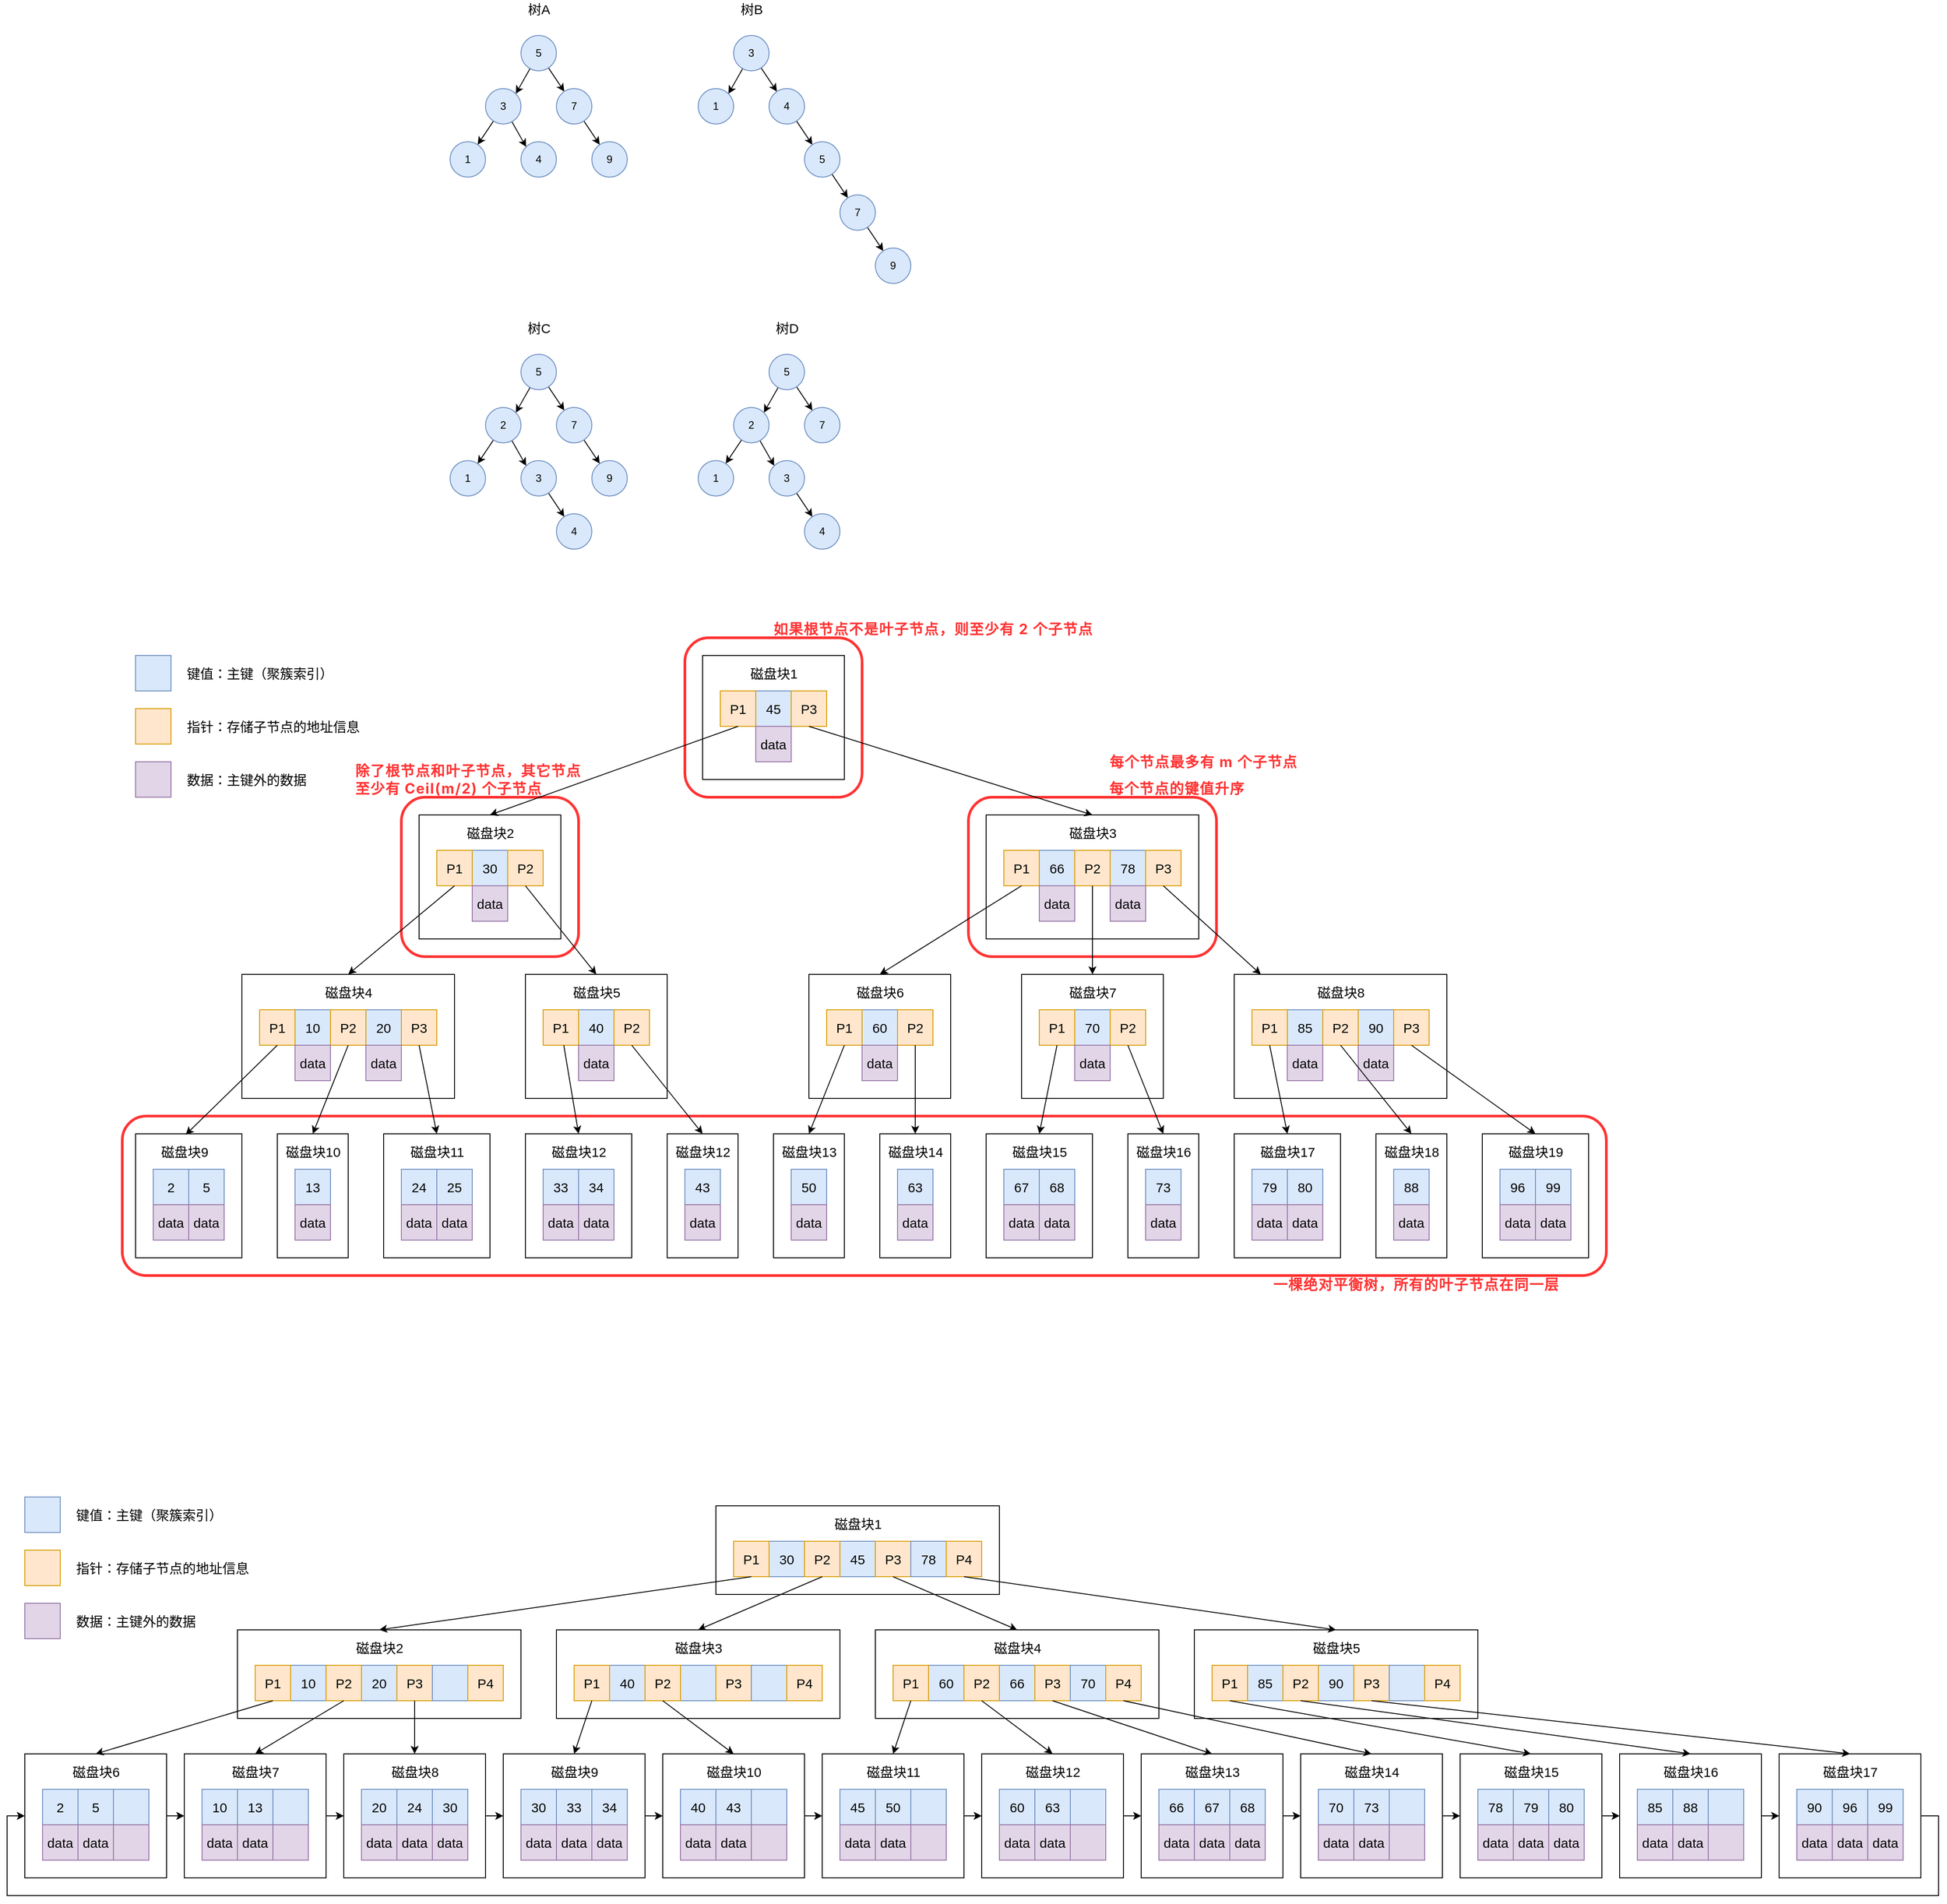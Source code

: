 <mxfile version="20.0.1" type="github">
  <diagram id="R_80vvvkc3iU0kmPE42c" name="Page-1">
    <mxGraphModel dx="2298" dy="684" grid="1" gridSize="10" guides="1" tooltips="1" connect="1" arrows="1" fold="1" page="1" pageScale="1" pageWidth="1000" pageHeight="1000" math="0" shadow="0">
      <root>
        <mxCell id="0" />
        <mxCell id="1" parent="0" />
        <mxCell id="Pf0RHAEw8RVajDY7MxNQ-704" value="" style="rounded=1;whiteSpace=wrap;html=1;fontSize=15;strokeColor=#FF3333;strokeWidth=3;" parent="1" vertex="1">
          <mxGeometry x="105" y="980" width="200" height="180" as="geometry" />
        </mxCell>
        <mxCell id="Pf0RHAEw8RVajDY7MxNQ-686" value="" style="rounded=1;whiteSpace=wrap;html=1;fontSize=15;strokeColor=#FF3333;strokeWidth=3;" parent="1" vertex="1">
          <mxGeometry x="-210" y="1340" width="1675" height="180" as="geometry" />
        </mxCell>
        <mxCell id="Pf0RHAEw8RVajDY7MxNQ-4" style="rounded=0;orthogonalLoop=1;jettySize=auto;html=1;entryX=1;entryY=0;entryDx=0;entryDy=0;" parent="1" source="Pf0RHAEw8RVajDY7MxNQ-1" target="Pf0RHAEw8RVajDY7MxNQ-2" edge="1">
          <mxGeometry relative="1" as="geometry" />
        </mxCell>
        <mxCell id="Pf0RHAEw8RVajDY7MxNQ-5" style="edgeStyle=none;rounded=0;orthogonalLoop=1;jettySize=auto;html=1;" parent="1" source="Pf0RHAEw8RVajDY7MxNQ-1" target="Pf0RHAEw8RVajDY7MxNQ-3" edge="1">
          <mxGeometry relative="1" as="geometry" />
        </mxCell>
        <mxCell id="Pf0RHAEw8RVajDY7MxNQ-1" value="5" style="ellipse;whiteSpace=wrap;html=1;aspect=fixed;fillColor=#dae8fc;strokeColor=#6c8ebf;" parent="1" vertex="1">
          <mxGeometry x="240" y="120" width="40" height="40" as="geometry" />
        </mxCell>
        <mxCell id="Pf0RHAEw8RVajDY7MxNQ-9" style="edgeStyle=none;rounded=0;orthogonalLoop=1;jettySize=auto;html=1;" parent="1" source="Pf0RHAEw8RVajDY7MxNQ-2" target="Pf0RHAEw8RVajDY7MxNQ-6" edge="1">
          <mxGeometry relative="1" as="geometry" />
        </mxCell>
        <mxCell id="Pf0RHAEw8RVajDY7MxNQ-10" style="edgeStyle=none;rounded=0;orthogonalLoop=1;jettySize=auto;html=1;entryX=0;entryY=0;entryDx=0;entryDy=0;" parent="1" source="Pf0RHAEw8RVajDY7MxNQ-2" target="Pf0RHAEw8RVajDY7MxNQ-7" edge="1">
          <mxGeometry relative="1" as="geometry" />
        </mxCell>
        <mxCell id="Pf0RHAEw8RVajDY7MxNQ-2" value="3" style="ellipse;whiteSpace=wrap;html=1;aspect=fixed;fillColor=#dae8fc;strokeColor=#6c8ebf;" parent="1" vertex="1">
          <mxGeometry x="200" y="180" width="40" height="40" as="geometry" />
        </mxCell>
        <mxCell id="Pf0RHAEw8RVajDY7MxNQ-11" style="edgeStyle=none;rounded=0;orthogonalLoop=1;jettySize=auto;html=1;" parent="1" source="Pf0RHAEw8RVajDY7MxNQ-3" target="Pf0RHAEw8RVajDY7MxNQ-8" edge="1">
          <mxGeometry relative="1" as="geometry" />
        </mxCell>
        <mxCell id="Pf0RHAEw8RVajDY7MxNQ-3" value="7" style="ellipse;whiteSpace=wrap;html=1;aspect=fixed;fillColor=#dae8fc;strokeColor=#6c8ebf;" parent="1" vertex="1">
          <mxGeometry x="280" y="180" width="40" height="40" as="geometry" />
        </mxCell>
        <mxCell id="Pf0RHAEw8RVajDY7MxNQ-6" value="1" style="ellipse;whiteSpace=wrap;html=1;aspect=fixed;fillColor=#dae8fc;strokeColor=#6c8ebf;" parent="1" vertex="1">
          <mxGeometry x="160" y="240" width="40" height="40" as="geometry" />
        </mxCell>
        <mxCell id="Pf0RHAEw8RVajDY7MxNQ-7" value="4" style="ellipse;whiteSpace=wrap;html=1;aspect=fixed;fillColor=#dae8fc;strokeColor=#6c8ebf;" parent="1" vertex="1">
          <mxGeometry x="240" y="240" width="40" height="40" as="geometry" />
        </mxCell>
        <mxCell id="Pf0RHAEw8RVajDY7MxNQ-8" value="9" style="ellipse;whiteSpace=wrap;html=1;aspect=fixed;fillColor=#dae8fc;strokeColor=#6c8ebf;" parent="1" vertex="1">
          <mxGeometry x="320" y="240" width="40" height="40" as="geometry" />
        </mxCell>
        <mxCell id="Pf0RHAEw8RVajDY7MxNQ-12" style="rounded=0;orthogonalLoop=1;jettySize=auto;html=1;entryX=1;entryY=0;entryDx=0;entryDy=0;" parent="1" source="Pf0RHAEw8RVajDY7MxNQ-14" target="Pf0RHAEw8RVajDY7MxNQ-17" edge="1">
          <mxGeometry relative="1" as="geometry" />
        </mxCell>
        <mxCell id="Pf0RHAEw8RVajDY7MxNQ-13" style="edgeStyle=none;rounded=0;orthogonalLoop=1;jettySize=auto;html=1;" parent="1" source="Pf0RHAEw8RVajDY7MxNQ-14" target="Pf0RHAEw8RVajDY7MxNQ-19" edge="1">
          <mxGeometry relative="1" as="geometry" />
        </mxCell>
        <mxCell id="Pf0RHAEw8RVajDY7MxNQ-14" value="3" style="ellipse;whiteSpace=wrap;html=1;aspect=fixed;fillColor=#dae8fc;strokeColor=#6c8ebf;" parent="1" vertex="1">
          <mxGeometry x="480" y="120" width="40" height="40" as="geometry" />
        </mxCell>
        <mxCell id="Pf0RHAEw8RVajDY7MxNQ-17" value="1" style="ellipse;whiteSpace=wrap;html=1;aspect=fixed;fillColor=#dae8fc;strokeColor=#6c8ebf;" parent="1" vertex="1">
          <mxGeometry x="440" y="180" width="40" height="40" as="geometry" />
        </mxCell>
        <mxCell id="Pf0RHAEw8RVajDY7MxNQ-18" style="edgeStyle=none;rounded=0;orthogonalLoop=1;jettySize=auto;html=1;" parent="1" source="Pf0RHAEw8RVajDY7MxNQ-19" target="Pf0RHAEw8RVajDY7MxNQ-22" edge="1">
          <mxGeometry relative="1" as="geometry" />
        </mxCell>
        <mxCell id="Pf0RHAEw8RVajDY7MxNQ-19" value="4" style="ellipse;whiteSpace=wrap;html=1;aspect=fixed;fillColor=#dae8fc;strokeColor=#6c8ebf;" parent="1" vertex="1">
          <mxGeometry x="520" y="180" width="40" height="40" as="geometry" />
        </mxCell>
        <mxCell id="Pf0RHAEw8RVajDY7MxNQ-24" style="edgeStyle=none;rounded=0;orthogonalLoop=1;jettySize=auto;html=1;" parent="1" source="Pf0RHAEw8RVajDY7MxNQ-22" target="Pf0RHAEw8RVajDY7MxNQ-23" edge="1">
          <mxGeometry relative="1" as="geometry" />
        </mxCell>
        <mxCell id="Pf0RHAEw8RVajDY7MxNQ-22" value="5" style="ellipse;whiteSpace=wrap;html=1;aspect=fixed;fillColor=#dae8fc;strokeColor=#6c8ebf;" parent="1" vertex="1">
          <mxGeometry x="560" y="240" width="40" height="40" as="geometry" />
        </mxCell>
        <mxCell id="Pf0RHAEw8RVajDY7MxNQ-28" style="edgeStyle=none;rounded=0;orthogonalLoop=1;jettySize=auto;html=1;fontSize=15;" parent="1" source="Pf0RHAEw8RVajDY7MxNQ-23" target="Pf0RHAEw8RVajDY7MxNQ-27" edge="1">
          <mxGeometry relative="1" as="geometry" />
        </mxCell>
        <mxCell id="Pf0RHAEw8RVajDY7MxNQ-23" value="7" style="ellipse;whiteSpace=wrap;html=1;aspect=fixed;fillColor=#dae8fc;strokeColor=#6c8ebf;" parent="1" vertex="1">
          <mxGeometry x="600" y="300" width="40" height="40" as="geometry" />
        </mxCell>
        <mxCell id="Pf0RHAEw8RVajDY7MxNQ-25" value="树A" style="text;html=1;align=center;verticalAlign=middle;resizable=0;points=[];autosize=1;strokeColor=none;fillColor=none;fontSize=15;" parent="1" vertex="1">
          <mxGeometry x="240" y="80" width="40" height="20" as="geometry" />
        </mxCell>
        <mxCell id="Pf0RHAEw8RVajDY7MxNQ-26" value="树B" style="text;html=1;align=center;verticalAlign=middle;resizable=0;points=[];autosize=1;strokeColor=none;fillColor=none;fontSize=15;" parent="1" vertex="1">
          <mxGeometry x="480" y="80" width="40" height="20" as="geometry" />
        </mxCell>
        <mxCell id="Pf0RHAEw8RVajDY7MxNQ-27" value="9" style="ellipse;whiteSpace=wrap;html=1;aspect=fixed;fillColor=#dae8fc;strokeColor=#6c8ebf;" parent="1" vertex="1">
          <mxGeometry x="640" y="360" width="40" height="40" as="geometry" />
        </mxCell>
        <mxCell id="Pf0RHAEw8RVajDY7MxNQ-29" style="rounded=0;orthogonalLoop=1;jettySize=auto;html=1;entryX=1;entryY=0;entryDx=0;entryDy=0;" parent="1" source="Pf0RHAEw8RVajDY7MxNQ-31" target="Pf0RHAEw8RVajDY7MxNQ-34" edge="1">
          <mxGeometry relative="1" as="geometry" />
        </mxCell>
        <mxCell id="Pf0RHAEw8RVajDY7MxNQ-30" style="edgeStyle=none;rounded=0;orthogonalLoop=1;jettySize=auto;html=1;" parent="1" source="Pf0RHAEw8RVajDY7MxNQ-31" target="Pf0RHAEw8RVajDY7MxNQ-36" edge="1">
          <mxGeometry relative="1" as="geometry" />
        </mxCell>
        <mxCell id="Pf0RHAEw8RVajDY7MxNQ-31" value="5" style="ellipse;whiteSpace=wrap;html=1;aspect=fixed;fillColor=#dae8fc;strokeColor=#6c8ebf;" parent="1" vertex="1">
          <mxGeometry x="240" y="480" width="40" height="40" as="geometry" />
        </mxCell>
        <mxCell id="Pf0RHAEw8RVajDY7MxNQ-32" style="edgeStyle=none;rounded=0;orthogonalLoop=1;jettySize=auto;html=1;" parent="1" source="Pf0RHAEw8RVajDY7MxNQ-34" target="Pf0RHAEw8RVajDY7MxNQ-37" edge="1">
          <mxGeometry relative="1" as="geometry" />
        </mxCell>
        <mxCell id="Pf0RHAEw8RVajDY7MxNQ-33" style="edgeStyle=none;rounded=0;orthogonalLoop=1;jettySize=auto;html=1;entryX=0;entryY=0;entryDx=0;entryDy=0;" parent="1" source="Pf0RHAEw8RVajDY7MxNQ-34" target="Pf0RHAEw8RVajDY7MxNQ-38" edge="1">
          <mxGeometry relative="1" as="geometry" />
        </mxCell>
        <mxCell id="Pf0RHAEw8RVajDY7MxNQ-34" value="2" style="ellipse;whiteSpace=wrap;html=1;aspect=fixed;fillColor=#dae8fc;strokeColor=#6c8ebf;" parent="1" vertex="1">
          <mxGeometry x="200" y="540" width="40" height="40" as="geometry" />
        </mxCell>
        <mxCell id="Pf0RHAEw8RVajDY7MxNQ-35" style="edgeStyle=none;rounded=0;orthogonalLoop=1;jettySize=auto;html=1;" parent="1" source="Pf0RHAEw8RVajDY7MxNQ-36" target="Pf0RHAEw8RVajDY7MxNQ-39" edge="1">
          <mxGeometry relative="1" as="geometry" />
        </mxCell>
        <mxCell id="Pf0RHAEw8RVajDY7MxNQ-36" value="7" style="ellipse;whiteSpace=wrap;html=1;aspect=fixed;fillColor=#dae8fc;strokeColor=#6c8ebf;" parent="1" vertex="1">
          <mxGeometry x="280" y="540" width="40" height="40" as="geometry" />
        </mxCell>
        <mxCell id="Pf0RHAEw8RVajDY7MxNQ-37" value="1" style="ellipse;whiteSpace=wrap;html=1;aspect=fixed;fillColor=#dae8fc;strokeColor=#6c8ebf;" parent="1" vertex="1">
          <mxGeometry x="160" y="600" width="40" height="40" as="geometry" />
        </mxCell>
        <mxCell id="Pf0RHAEw8RVajDY7MxNQ-42" style="edgeStyle=none;rounded=0;orthogonalLoop=1;jettySize=auto;html=1;fontSize=15;" parent="1" source="Pf0RHAEw8RVajDY7MxNQ-38" target="Pf0RHAEw8RVajDY7MxNQ-41" edge="1">
          <mxGeometry relative="1" as="geometry" />
        </mxCell>
        <mxCell id="Pf0RHAEw8RVajDY7MxNQ-38" value="3" style="ellipse;whiteSpace=wrap;html=1;aspect=fixed;fillColor=#dae8fc;strokeColor=#6c8ebf;" parent="1" vertex="1">
          <mxGeometry x="240" y="600" width="40" height="40" as="geometry" />
        </mxCell>
        <mxCell id="Pf0RHAEw8RVajDY7MxNQ-39" value="9" style="ellipse;whiteSpace=wrap;html=1;aspect=fixed;fillColor=#dae8fc;strokeColor=#6c8ebf;" parent="1" vertex="1">
          <mxGeometry x="320" y="600" width="40" height="40" as="geometry" />
        </mxCell>
        <mxCell id="Pf0RHAEw8RVajDY7MxNQ-40" value="树C" style="text;html=1;align=center;verticalAlign=middle;resizable=0;points=[];autosize=1;strokeColor=none;fillColor=none;fontSize=15;" parent="1" vertex="1">
          <mxGeometry x="240" y="440" width="40" height="20" as="geometry" />
        </mxCell>
        <mxCell id="Pf0RHAEw8RVajDY7MxNQ-41" value="4" style="ellipse;whiteSpace=wrap;html=1;aspect=fixed;fillColor=#dae8fc;strokeColor=#6c8ebf;" parent="1" vertex="1">
          <mxGeometry x="280" y="660" width="40" height="40" as="geometry" />
        </mxCell>
        <mxCell id="Pf0RHAEw8RVajDY7MxNQ-43" style="rounded=0;orthogonalLoop=1;jettySize=auto;html=1;entryX=1;entryY=0;entryDx=0;entryDy=0;" parent="1" source="Pf0RHAEw8RVajDY7MxNQ-45" target="Pf0RHAEw8RVajDY7MxNQ-48" edge="1">
          <mxGeometry relative="1" as="geometry" />
        </mxCell>
        <mxCell id="Pf0RHAEw8RVajDY7MxNQ-44" style="edgeStyle=none;rounded=0;orthogonalLoop=1;jettySize=auto;html=1;" parent="1" source="Pf0RHAEw8RVajDY7MxNQ-45" target="Pf0RHAEw8RVajDY7MxNQ-50" edge="1">
          <mxGeometry relative="1" as="geometry" />
        </mxCell>
        <mxCell id="Pf0RHAEw8RVajDY7MxNQ-45" value="5" style="ellipse;whiteSpace=wrap;html=1;aspect=fixed;fillColor=#dae8fc;strokeColor=#6c8ebf;" parent="1" vertex="1">
          <mxGeometry x="520" y="480" width="40" height="40" as="geometry" />
        </mxCell>
        <mxCell id="Pf0RHAEw8RVajDY7MxNQ-46" style="edgeStyle=none;rounded=0;orthogonalLoop=1;jettySize=auto;html=1;" parent="1" source="Pf0RHAEw8RVajDY7MxNQ-48" target="Pf0RHAEw8RVajDY7MxNQ-51" edge="1">
          <mxGeometry relative="1" as="geometry" />
        </mxCell>
        <mxCell id="Pf0RHAEw8RVajDY7MxNQ-47" style="edgeStyle=none;rounded=0;orthogonalLoop=1;jettySize=auto;html=1;entryX=0;entryY=0;entryDx=0;entryDy=0;" parent="1" source="Pf0RHAEw8RVajDY7MxNQ-48" target="Pf0RHAEw8RVajDY7MxNQ-53" edge="1">
          <mxGeometry relative="1" as="geometry" />
        </mxCell>
        <mxCell id="Pf0RHAEw8RVajDY7MxNQ-48" value="2" style="ellipse;whiteSpace=wrap;html=1;aspect=fixed;fillColor=#dae8fc;strokeColor=#6c8ebf;" parent="1" vertex="1">
          <mxGeometry x="480" y="540" width="40" height="40" as="geometry" />
        </mxCell>
        <mxCell id="Pf0RHAEw8RVajDY7MxNQ-50" value="7" style="ellipse;whiteSpace=wrap;html=1;aspect=fixed;fillColor=#dae8fc;strokeColor=#6c8ebf;" parent="1" vertex="1">
          <mxGeometry x="560" y="540" width="40" height="40" as="geometry" />
        </mxCell>
        <mxCell id="Pf0RHAEw8RVajDY7MxNQ-51" value="1" style="ellipse;whiteSpace=wrap;html=1;aspect=fixed;fillColor=#dae8fc;strokeColor=#6c8ebf;" parent="1" vertex="1">
          <mxGeometry x="440" y="600" width="40" height="40" as="geometry" />
        </mxCell>
        <mxCell id="Pf0RHAEw8RVajDY7MxNQ-52" style="edgeStyle=none;rounded=0;orthogonalLoop=1;jettySize=auto;html=1;fontSize=15;" parent="1" source="Pf0RHAEw8RVajDY7MxNQ-53" target="Pf0RHAEw8RVajDY7MxNQ-56" edge="1">
          <mxGeometry relative="1" as="geometry" />
        </mxCell>
        <mxCell id="Pf0RHAEw8RVajDY7MxNQ-53" value="3" style="ellipse;whiteSpace=wrap;html=1;aspect=fixed;fillColor=#dae8fc;strokeColor=#6c8ebf;" parent="1" vertex="1">
          <mxGeometry x="520" y="600" width="40" height="40" as="geometry" />
        </mxCell>
        <mxCell id="Pf0RHAEw8RVajDY7MxNQ-55" value="树D" style="text;html=1;align=center;verticalAlign=middle;resizable=0;points=[];autosize=1;strokeColor=none;fillColor=none;fontSize=15;" parent="1" vertex="1">
          <mxGeometry x="520" y="440" width="40" height="20" as="geometry" />
        </mxCell>
        <mxCell id="Pf0RHAEw8RVajDY7MxNQ-56" value="4" style="ellipse;whiteSpace=wrap;html=1;aspect=fixed;fillColor=#dae8fc;strokeColor=#6c8ebf;" parent="1" vertex="1">
          <mxGeometry x="560" y="660" width="40" height="40" as="geometry" />
        </mxCell>
        <mxCell id="Pf0RHAEw8RVajDY7MxNQ-81" value="" style="group" parent="1" vertex="1" connectable="0">
          <mxGeometry x="765" y="1000" width="260" height="160" as="geometry" />
        </mxCell>
        <mxCell id="Pf0RHAEw8RVajDY7MxNQ-684" value="" style="rounded=1;whiteSpace=wrap;html=1;fontSize=15;strokeColor=#FF3333;strokeWidth=3;" parent="Pf0RHAEw8RVajDY7MxNQ-81" vertex="1">
          <mxGeometry x="-20" y="-20" width="280" height="180" as="geometry" />
        </mxCell>
        <mxCell id="Pf0RHAEw8RVajDY7MxNQ-82" value="" style="rounded=0;whiteSpace=wrap;html=1;fontSize=15;" parent="Pf0RHAEw8RVajDY7MxNQ-81" vertex="1">
          <mxGeometry width="240" height="140" as="geometry" />
        </mxCell>
        <mxCell id="Pf0RHAEw8RVajDY7MxNQ-83" value="" style="rounded=0;whiteSpace=wrap;html=1;fontSize=15;" parent="Pf0RHAEw8RVajDY7MxNQ-81" vertex="1">
          <mxGeometry x="20" y="40" width="40" height="40" as="geometry" />
        </mxCell>
        <mxCell id="Pf0RHAEw8RVajDY7MxNQ-84" value="66" style="rounded=0;whiteSpace=wrap;html=1;fontSize=15;fillColor=#dae8fc;strokeColor=#6c8ebf;" parent="Pf0RHAEw8RVajDY7MxNQ-81" vertex="1">
          <mxGeometry x="60" y="40" width="40" height="40" as="geometry" />
        </mxCell>
        <mxCell id="Pf0RHAEw8RVajDY7MxNQ-85" value="" style="rounded=0;whiteSpace=wrap;html=1;fontSize=15;" parent="Pf0RHAEw8RVajDY7MxNQ-81" vertex="1">
          <mxGeometry x="100" y="40" width="40" height="40" as="geometry" />
        </mxCell>
        <mxCell id="Pf0RHAEw8RVajDY7MxNQ-86" value="78" style="rounded=0;whiteSpace=wrap;html=1;fontSize=15;fillColor=#dae8fc;strokeColor=#6c8ebf;" parent="Pf0RHAEw8RVajDY7MxNQ-81" vertex="1">
          <mxGeometry x="140" y="40" width="40" height="40" as="geometry" />
        </mxCell>
        <mxCell id="Pf0RHAEw8RVajDY7MxNQ-87" value="P3" style="rounded=0;whiteSpace=wrap;html=1;fontSize=15;fillColor=#ffe6cc;strokeColor=#d79b00;" parent="Pf0RHAEw8RVajDY7MxNQ-81" vertex="1">
          <mxGeometry x="180" y="40" width="40" height="40" as="geometry" />
        </mxCell>
        <mxCell id="Pf0RHAEw8RVajDY7MxNQ-88" value="P1" style="rounded=0;whiteSpace=wrap;html=1;fontSize=15;fillColor=#ffe6cc;strokeColor=#d79b00;" parent="Pf0RHAEw8RVajDY7MxNQ-81" vertex="1">
          <mxGeometry x="20" y="40" width="40" height="40" as="geometry" />
        </mxCell>
        <mxCell id="Pf0RHAEw8RVajDY7MxNQ-89" value="P2" style="rounded=0;whiteSpace=wrap;html=1;fontSize=15;fillColor=#ffe6cc;strokeColor=#d79b00;" parent="Pf0RHAEw8RVajDY7MxNQ-81" vertex="1">
          <mxGeometry x="100" y="40" width="40" height="40" as="geometry" />
        </mxCell>
        <mxCell id="Pf0RHAEw8RVajDY7MxNQ-90" value="data" style="rounded=0;whiteSpace=wrap;html=1;fontSize=15;fillColor=#e1d5e7;strokeColor=#9673a6;" parent="Pf0RHAEw8RVajDY7MxNQ-81" vertex="1">
          <mxGeometry x="140" y="80" width="40" height="40" as="geometry" />
        </mxCell>
        <mxCell id="Pf0RHAEw8RVajDY7MxNQ-91" value="data" style="rounded=0;whiteSpace=wrap;html=1;fontSize=15;fillColor=#e1d5e7;strokeColor=#9673a6;" parent="Pf0RHAEw8RVajDY7MxNQ-81" vertex="1">
          <mxGeometry x="60" y="80" width="40" height="40" as="geometry" />
        </mxCell>
        <mxCell id="Pf0RHAEw8RVajDY7MxNQ-92" value="磁盘块3" style="text;html=1;align=center;verticalAlign=middle;resizable=0;points=[];autosize=1;strokeColor=none;fillColor=none;fontSize=15;" parent="Pf0RHAEw8RVajDY7MxNQ-81" vertex="1">
          <mxGeometry x="85" y="10" width="70" height="20" as="geometry" />
        </mxCell>
        <mxCell id="Pf0RHAEw8RVajDY7MxNQ-95" value="" style="group" parent="1" vertex="1" connectable="0">
          <mxGeometry x="125" y="1000" width="160" height="140" as="geometry" />
        </mxCell>
        <mxCell id="Pf0RHAEw8RVajDY7MxNQ-70" value="" style="rounded=0;whiteSpace=wrap;html=1;fontSize=15;" parent="Pf0RHAEw8RVajDY7MxNQ-95" vertex="1">
          <mxGeometry width="160" height="140" as="geometry" />
        </mxCell>
        <mxCell id="Pf0RHAEw8RVajDY7MxNQ-71" value="" style="rounded=0;whiteSpace=wrap;html=1;fontSize=15;" parent="Pf0RHAEw8RVajDY7MxNQ-95" vertex="1">
          <mxGeometry x="20" y="40" width="40" height="40" as="geometry" />
        </mxCell>
        <mxCell id="Pf0RHAEw8RVajDY7MxNQ-72" value="30" style="rounded=0;whiteSpace=wrap;html=1;fontSize=15;fillColor=#dae8fc;strokeColor=#6c8ebf;" parent="Pf0RHAEw8RVajDY7MxNQ-95" vertex="1">
          <mxGeometry x="60" y="40" width="40" height="40" as="geometry" />
        </mxCell>
        <mxCell id="Pf0RHAEw8RVajDY7MxNQ-73" value="" style="rounded=0;whiteSpace=wrap;html=1;fontSize=15;" parent="Pf0RHAEw8RVajDY7MxNQ-95" vertex="1">
          <mxGeometry x="100" y="40" width="40" height="40" as="geometry" />
        </mxCell>
        <mxCell id="Pf0RHAEw8RVajDY7MxNQ-76" value="P1" style="rounded=0;whiteSpace=wrap;html=1;fontSize=15;fillColor=#ffe6cc;strokeColor=#d79b00;" parent="Pf0RHAEw8RVajDY7MxNQ-95" vertex="1">
          <mxGeometry x="20" y="40" width="40" height="40" as="geometry" />
        </mxCell>
        <mxCell id="Pf0RHAEw8RVajDY7MxNQ-77" value="P2" style="rounded=0;whiteSpace=wrap;html=1;fontSize=15;fillColor=#ffe6cc;strokeColor=#d79b00;" parent="Pf0RHAEw8RVajDY7MxNQ-95" vertex="1">
          <mxGeometry x="100" y="40" width="40" height="40" as="geometry" />
        </mxCell>
        <mxCell id="Pf0RHAEw8RVajDY7MxNQ-79" value="data" style="rounded=0;whiteSpace=wrap;html=1;fontSize=15;fillColor=#e1d5e7;strokeColor=#9673a6;" parent="Pf0RHAEw8RVajDY7MxNQ-95" vertex="1">
          <mxGeometry x="60" y="80" width="40" height="40" as="geometry" />
        </mxCell>
        <mxCell id="Pf0RHAEw8RVajDY7MxNQ-80" value="磁盘块2" style="text;html=1;align=center;verticalAlign=middle;resizable=0;points=[];autosize=1;strokeColor=none;fillColor=none;fontSize=15;" parent="Pf0RHAEw8RVajDY7MxNQ-95" vertex="1">
          <mxGeometry x="45" y="10" width="70" height="20" as="geometry" />
        </mxCell>
        <mxCell id="Pf0RHAEw8RVajDY7MxNQ-96" value="" style="group" parent="1" vertex="1" connectable="0">
          <mxGeometry x="-75" y="1180" width="240" height="140" as="geometry" />
        </mxCell>
        <mxCell id="Pf0RHAEw8RVajDY7MxNQ-97" value="" style="rounded=0;whiteSpace=wrap;html=1;fontSize=15;" parent="Pf0RHAEw8RVajDY7MxNQ-96" vertex="1">
          <mxGeometry width="240" height="140" as="geometry" />
        </mxCell>
        <mxCell id="Pf0RHAEw8RVajDY7MxNQ-98" value="" style="rounded=0;whiteSpace=wrap;html=1;fontSize=15;" parent="Pf0RHAEw8RVajDY7MxNQ-96" vertex="1">
          <mxGeometry x="20" y="40" width="40" height="40" as="geometry" />
        </mxCell>
        <mxCell id="Pf0RHAEw8RVajDY7MxNQ-99" value="10" style="rounded=0;whiteSpace=wrap;html=1;fontSize=15;fillColor=#dae8fc;strokeColor=#6c8ebf;" parent="Pf0RHAEw8RVajDY7MxNQ-96" vertex="1">
          <mxGeometry x="60" y="40" width="40" height="40" as="geometry" />
        </mxCell>
        <mxCell id="Pf0RHAEw8RVajDY7MxNQ-100" value="" style="rounded=0;whiteSpace=wrap;html=1;fontSize=15;" parent="Pf0RHAEw8RVajDY7MxNQ-96" vertex="1">
          <mxGeometry x="100" y="40" width="40" height="40" as="geometry" />
        </mxCell>
        <mxCell id="Pf0RHAEw8RVajDY7MxNQ-101" value="20" style="rounded=0;whiteSpace=wrap;html=1;fontSize=15;fillColor=#dae8fc;strokeColor=#6c8ebf;" parent="Pf0RHAEw8RVajDY7MxNQ-96" vertex="1">
          <mxGeometry x="140" y="40" width="40" height="40" as="geometry" />
        </mxCell>
        <mxCell id="Pf0RHAEw8RVajDY7MxNQ-102" value="P3" style="rounded=0;whiteSpace=wrap;html=1;fontSize=15;fillColor=#ffe6cc;strokeColor=#d79b00;" parent="Pf0RHAEw8RVajDY7MxNQ-96" vertex="1">
          <mxGeometry x="180" y="40" width="40" height="40" as="geometry" />
        </mxCell>
        <mxCell id="Pf0RHAEw8RVajDY7MxNQ-103" value="P1" style="rounded=0;whiteSpace=wrap;html=1;fontSize=15;fillColor=#ffe6cc;strokeColor=#d79b00;" parent="Pf0RHAEw8RVajDY7MxNQ-96" vertex="1">
          <mxGeometry x="20" y="40" width="40" height="40" as="geometry" />
        </mxCell>
        <mxCell id="Pf0RHAEw8RVajDY7MxNQ-104" value="P2" style="rounded=0;whiteSpace=wrap;html=1;fontSize=15;fillColor=#ffe6cc;strokeColor=#d79b00;" parent="Pf0RHAEw8RVajDY7MxNQ-96" vertex="1">
          <mxGeometry x="100" y="40" width="40" height="40" as="geometry" />
        </mxCell>
        <mxCell id="Pf0RHAEw8RVajDY7MxNQ-105" value="data" style="rounded=0;whiteSpace=wrap;html=1;fontSize=15;fillColor=#e1d5e7;strokeColor=#9673a6;" parent="Pf0RHAEw8RVajDY7MxNQ-96" vertex="1">
          <mxGeometry x="140" y="80" width="40" height="40" as="geometry" />
        </mxCell>
        <mxCell id="Pf0RHAEw8RVajDY7MxNQ-106" value="data" style="rounded=0;whiteSpace=wrap;html=1;fontSize=15;fillColor=#e1d5e7;strokeColor=#9673a6;" parent="Pf0RHAEw8RVajDY7MxNQ-96" vertex="1">
          <mxGeometry x="60" y="80" width="40" height="40" as="geometry" />
        </mxCell>
        <mxCell id="Pf0RHAEw8RVajDY7MxNQ-107" value="磁盘块4" style="text;html=1;align=center;verticalAlign=middle;resizable=0;points=[];autosize=1;strokeColor=none;fillColor=none;fontSize=15;" parent="Pf0RHAEw8RVajDY7MxNQ-96" vertex="1">
          <mxGeometry x="85" y="10" width="70" height="20" as="geometry" />
        </mxCell>
        <mxCell id="Pf0RHAEw8RVajDY7MxNQ-108" style="edgeStyle=none;rounded=0;orthogonalLoop=1;jettySize=auto;html=1;entryX=0.5;entryY=0;entryDx=0;entryDy=0;fontSize=15;exitX=0.5;exitY=1;exitDx=0;exitDy=0;" parent="1" source="Pf0RHAEw8RVajDY7MxNQ-76" target="Pf0RHAEw8RVajDY7MxNQ-97" edge="1">
          <mxGeometry relative="1" as="geometry" />
        </mxCell>
        <mxCell id="Pf0RHAEw8RVajDY7MxNQ-109" value="" style="group" parent="1" vertex="1" connectable="0">
          <mxGeometry x="245" y="1180" width="160" height="140" as="geometry" />
        </mxCell>
        <mxCell id="Pf0RHAEw8RVajDY7MxNQ-110" value="" style="rounded=0;whiteSpace=wrap;html=1;fontSize=15;" parent="Pf0RHAEw8RVajDY7MxNQ-109" vertex="1">
          <mxGeometry width="160" height="140" as="geometry" />
        </mxCell>
        <mxCell id="Pf0RHAEw8RVajDY7MxNQ-111" value="" style="rounded=0;whiteSpace=wrap;html=1;fontSize=15;" parent="Pf0RHAEw8RVajDY7MxNQ-109" vertex="1">
          <mxGeometry x="20" y="40" width="40" height="40" as="geometry" />
        </mxCell>
        <mxCell id="Pf0RHAEw8RVajDY7MxNQ-112" value="40" style="rounded=0;whiteSpace=wrap;html=1;fontSize=15;fillColor=#dae8fc;strokeColor=#6c8ebf;" parent="Pf0RHAEw8RVajDY7MxNQ-109" vertex="1">
          <mxGeometry x="60" y="40" width="40" height="40" as="geometry" />
        </mxCell>
        <mxCell id="Pf0RHAEw8RVajDY7MxNQ-113" value="" style="rounded=0;whiteSpace=wrap;html=1;fontSize=15;" parent="Pf0RHAEw8RVajDY7MxNQ-109" vertex="1">
          <mxGeometry x="100" y="40" width="40" height="40" as="geometry" />
        </mxCell>
        <mxCell id="Pf0RHAEw8RVajDY7MxNQ-114" value="P1" style="rounded=0;whiteSpace=wrap;html=1;fontSize=15;fillColor=#ffe6cc;strokeColor=#d79b00;" parent="Pf0RHAEw8RVajDY7MxNQ-109" vertex="1">
          <mxGeometry x="20" y="40" width="40" height="40" as="geometry" />
        </mxCell>
        <mxCell id="Pf0RHAEw8RVajDY7MxNQ-115" value="P2" style="rounded=0;whiteSpace=wrap;html=1;fontSize=15;fillColor=#ffe6cc;strokeColor=#d79b00;" parent="Pf0RHAEw8RVajDY7MxNQ-109" vertex="1">
          <mxGeometry x="100" y="40" width="40" height="40" as="geometry" />
        </mxCell>
        <mxCell id="Pf0RHAEw8RVajDY7MxNQ-116" value="data" style="rounded=0;whiteSpace=wrap;html=1;fontSize=15;fillColor=#e1d5e7;strokeColor=#9673a6;" parent="Pf0RHAEw8RVajDY7MxNQ-109" vertex="1">
          <mxGeometry x="60" y="80" width="40" height="40" as="geometry" />
        </mxCell>
        <mxCell id="Pf0RHAEw8RVajDY7MxNQ-117" value="磁盘块5" style="text;html=1;align=center;verticalAlign=middle;resizable=0;points=[];autosize=1;strokeColor=none;fillColor=none;fontSize=15;" parent="Pf0RHAEw8RVajDY7MxNQ-109" vertex="1">
          <mxGeometry x="45" y="10" width="70" height="20" as="geometry" />
        </mxCell>
        <mxCell id="Pf0RHAEw8RVajDY7MxNQ-118" style="edgeStyle=none;rounded=0;orthogonalLoop=1;jettySize=auto;html=1;entryX=0.5;entryY=0;entryDx=0;entryDy=0;fontSize=15;exitX=0.5;exitY=1;exitDx=0;exitDy=0;" parent="1" source="Pf0RHAEw8RVajDY7MxNQ-77" target="Pf0RHAEw8RVajDY7MxNQ-110" edge="1">
          <mxGeometry relative="1" as="geometry" />
        </mxCell>
        <mxCell id="Pf0RHAEw8RVajDY7MxNQ-139" value="" style="group" parent="1" vertex="1" connectable="0">
          <mxGeometry x="-35" y="1360" width="80" height="140" as="geometry" />
        </mxCell>
        <mxCell id="Pf0RHAEw8RVajDY7MxNQ-129" value="" style="rounded=0;whiteSpace=wrap;html=1;fontSize=15;" parent="Pf0RHAEw8RVajDY7MxNQ-139" vertex="1">
          <mxGeometry width="80" height="140" as="geometry" />
        </mxCell>
        <mxCell id="Pf0RHAEw8RVajDY7MxNQ-131" value="13" style="rounded=0;whiteSpace=wrap;html=1;fontSize=15;fillColor=#dae8fc;strokeColor=#6c8ebf;" parent="Pf0RHAEw8RVajDY7MxNQ-139" vertex="1">
          <mxGeometry x="20" y="40" width="40" height="40" as="geometry" />
        </mxCell>
        <mxCell id="Pf0RHAEw8RVajDY7MxNQ-135" value="data" style="rounded=0;whiteSpace=wrap;html=1;fontSize=15;fillColor=#e1d5e7;strokeColor=#9673a6;" parent="Pf0RHAEw8RVajDY7MxNQ-139" vertex="1">
          <mxGeometry x="20" y="80" width="40" height="40" as="geometry" />
        </mxCell>
        <mxCell id="Pf0RHAEw8RVajDY7MxNQ-136" value="磁盘块10" style="text;html=1;align=center;verticalAlign=middle;resizable=0;points=[];autosize=1;strokeColor=none;fillColor=none;fontSize=15;" parent="Pf0RHAEw8RVajDY7MxNQ-139" vertex="1">
          <mxGeometry y="10" width="80" height="20" as="geometry" />
        </mxCell>
        <mxCell id="Pf0RHAEw8RVajDY7MxNQ-140" value="" style="group" parent="1" vertex="1" connectable="0">
          <mxGeometry x="-195" y="1360" width="120" height="140" as="geometry" />
        </mxCell>
        <mxCell id="Pf0RHAEw8RVajDY7MxNQ-120" value="" style="rounded=0;whiteSpace=wrap;html=1;fontSize=15;" parent="Pf0RHAEw8RVajDY7MxNQ-140" vertex="1">
          <mxGeometry width="120" height="140" as="geometry" />
        </mxCell>
        <mxCell id="Pf0RHAEw8RVajDY7MxNQ-122" value="2" style="rounded=0;whiteSpace=wrap;html=1;fontSize=15;fillColor=#dae8fc;strokeColor=#6c8ebf;" parent="Pf0RHAEw8RVajDY7MxNQ-140" vertex="1">
          <mxGeometry x="20" y="40" width="40" height="40" as="geometry" />
        </mxCell>
        <mxCell id="Pf0RHAEw8RVajDY7MxNQ-126" value="data" style="rounded=0;whiteSpace=wrap;html=1;fontSize=15;fillColor=#e1d5e7;strokeColor=#9673a6;" parent="Pf0RHAEw8RVajDY7MxNQ-140" vertex="1">
          <mxGeometry x="20" y="80" width="40" height="40" as="geometry" />
        </mxCell>
        <mxCell id="Pf0RHAEw8RVajDY7MxNQ-127" value="磁盘块9" style="text;html=1;align=center;verticalAlign=middle;resizable=0;points=[];autosize=1;strokeColor=none;fillColor=none;fontSize=15;" parent="Pf0RHAEw8RVajDY7MxNQ-140" vertex="1">
          <mxGeometry x="20" y="10" width="70" height="20" as="geometry" />
        </mxCell>
        <mxCell id="Pf0RHAEw8RVajDY7MxNQ-137" value="5" style="rounded=0;whiteSpace=wrap;html=1;fontSize=15;fillColor=#dae8fc;strokeColor=#6c8ebf;" parent="Pf0RHAEw8RVajDY7MxNQ-140" vertex="1">
          <mxGeometry x="60" y="40" width="40" height="40" as="geometry" />
        </mxCell>
        <mxCell id="Pf0RHAEw8RVajDY7MxNQ-138" value="data" style="rounded=0;whiteSpace=wrap;html=1;fontSize=15;fillColor=#e1d5e7;strokeColor=#9673a6;" parent="Pf0RHAEw8RVajDY7MxNQ-140" vertex="1">
          <mxGeometry x="60" y="80" width="40" height="40" as="geometry" />
        </mxCell>
        <mxCell id="Pf0RHAEw8RVajDY7MxNQ-141" style="edgeStyle=none;rounded=0;orthogonalLoop=1;jettySize=auto;html=1;entryX=0.472;entryY=0.007;entryDx=0;entryDy=0;entryPerimeter=0;fontSize=15;exitX=0.5;exitY=1;exitDx=0;exitDy=0;" parent="1" source="Pf0RHAEw8RVajDY7MxNQ-103" target="Pf0RHAEw8RVajDY7MxNQ-120" edge="1">
          <mxGeometry relative="1" as="geometry" />
        </mxCell>
        <mxCell id="Pf0RHAEw8RVajDY7MxNQ-149" style="edgeStyle=none;rounded=0;orthogonalLoop=1;jettySize=auto;html=1;entryX=0.5;entryY=0;entryDx=0;entryDy=0;fontSize=15;exitX=0.5;exitY=1;exitDx=0;exitDy=0;" parent="1" source="Pf0RHAEw8RVajDY7MxNQ-104" target="Pf0RHAEw8RVajDY7MxNQ-129" edge="1">
          <mxGeometry relative="1" as="geometry" />
        </mxCell>
        <mxCell id="Pf0RHAEw8RVajDY7MxNQ-150" style="edgeStyle=none;rounded=0;orthogonalLoop=1;jettySize=auto;html=1;entryX=0.5;entryY=0;entryDx=0;entryDy=0;fontSize=15;exitX=0.5;exitY=1;exitDx=0;exitDy=0;" parent="1" source="Pf0RHAEw8RVajDY7MxNQ-102" target="Pf0RHAEw8RVajDY7MxNQ-159" edge="1">
          <mxGeometry relative="1" as="geometry">
            <mxPoint x="125" y="1260" as="sourcePoint" />
            <mxPoint x="125" y="1360" as="targetPoint" />
          </mxGeometry>
        </mxCell>
        <mxCell id="Pf0RHAEw8RVajDY7MxNQ-151" value="" style="group" parent="1" vertex="1" connectable="0">
          <mxGeometry x="245" y="1360" width="120" height="140" as="geometry" />
        </mxCell>
        <mxCell id="Pf0RHAEw8RVajDY7MxNQ-152" value="" style="rounded=0;whiteSpace=wrap;html=1;fontSize=15;" parent="Pf0RHAEw8RVajDY7MxNQ-151" vertex="1">
          <mxGeometry width="120" height="140" as="geometry" />
        </mxCell>
        <mxCell id="Pf0RHAEw8RVajDY7MxNQ-153" value="33" style="rounded=0;whiteSpace=wrap;html=1;fontSize=15;fillColor=#dae8fc;strokeColor=#6c8ebf;" parent="Pf0RHAEw8RVajDY7MxNQ-151" vertex="1">
          <mxGeometry x="20" y="40" width="40" height="40" as="geometry" />
        </mxCell>
        <mxCell id="Pf0RHAEw8RVajDY7MxNQ-154" value="data" style="rounded=0;whiteSpace=wrap;html=1;fontSize=15;fillColor=#e1d5e7;strokeColor=#9673a6;" parent="Pf0RHAEw8RVajDY7MxNQ-151" vertex="1">
          <mxGeometry x="20" y="80" width="40" height="40" as="geometry" />
        </mxCell>
        <mxCell id="Pf0RHAEw8RVajDY7MxNQ-155" value="磁盘块12" style="text;html=1;align=center;verticalAlign=middle;resizable=0;points=[];autosize=1;strokeColor=none;fillColor=none;fontSize=15;" parent="Pf0RHAEw8RVajDY7MxNQ-151" vertex="1">
          <mxGeometry x="20" y="10" width="80" height="20" as="geometry" />
        </mxCell>
        <mxCell id="Pf0RHAEw8RVajDY7MxNQ-156" value="34" style="rounded=0;whiteSpace=wrap;html=1;fontSize=15;fillColor=#dae8fc;strokeColor=#6c8ebf;" parent="Pf0RHAEw8RVajDY7MxNQ-151" vertex="1">
          <mxGeometry x="60" y="40" width="40" height="40" as="geometry" />
        </mxCell>
        <mxCell id="Pf0RHAEw8RVajDY7MxNQ-157" value="data" style="rounded=0;whiteSpace=wrap;html=1;fontSize=15;fillColor=#e1d5e7;strokeColor=#9673a6;" parent="Pf0RHAEw8RVajDY7MxNQ-151" vertex="1">
          <mxGeometry x="60" y="80" width="40" height="40" as="geometry" />
        </mxCell>
        <mxCell id="Pf0RHAEw8RVajDY7MxNQ-158" value="" style="group" parent="1" vertex="1" connectable="0">
          <mxGeometry x="85" y="1360" width="120" height="140" as="geometry" />
        </mxCell>
        <mxCell id="Pf0RHAEw8RVajDY7MxNQ-159" value="" style="rounded=0;whiteSpace=wrap;html=1;fontSize=15;" parent="Pf0RHAEw8RVajDY7MxNQ-158" vertex="1">
          <mxGeometry width="120" height="140" as="geometry" />
        </mxCell>
        <mxCell id="Pf0RHAEw8RVajDY7MxNQ-160" value="24" style="rounded=0;whiteSpace=wrap;html=1;fontSize=15;fillColor=#dae8fc;strokeColor=#6c8ebf;" parent="Pf0RHAEw8RVajDY7MxNQ-158" vertex="1">
          <mxGeometry x="20" y="40" width="40" height="40" as="geometry" />
        </mxCell>
        <mxCell id="Pf0RHAEw8RVajDY7MxNQ-161" value="data" style="rounded=0;whiteSpace=wrap;html=1;fontSize=15;fillColor=#e1d5e7;strokeColor=#9673a6;" parent="Pf0RHAEw8RVajDY7MxNQ-158" vertex="1">
          <mxGeometry x="20" y="80" width="40" height="40" as="geometry" />
        </mxCell>
        <mxCell id="Pf0RHAEw8RVajDY7MxNQ-162" value="磁盘块11" style="text;html=1;align=center;verticalAlign=middle;resizable=0;points=[];autosize=1;strokeColor=none;fillColor=none;fontSize=15;" parent="Pf0RHAEw8RVajDY7MxNQ-158" vertex="1">
          <mxGeometry x="20" y="10" width="80" height="20" as="geometry" />
        </mxCell>
        <mxCell id="Pf0RHAEw8RVajDY7MxNQ-163" value="25" style="rounded=0;whiteSpace=wrap;html=1;fontSize=15;fillColor=#dae8fc;strokeColor=#6c8ebf;" parent="Pf0RHAEw8RVajDY7MxNQ-158" vertex="1">
          <mxGeometry x="60" y="40" width="40" height="40" as="geometry" />
        </mxCell>
        <mxCell id="Pf0RHAEw8RVajDY7MxNQ-164" value="data" style="rounded=0;whiteSpace=wrap;html=1;fontSize=15;fillColor=#e1d5e7;strokeColor=#9673a6;" parent="Pf0RHAEw8RVajDY7MxNQ-158" vertex="1">
          <mxGeometry x="60" y="80" width="40" height="40" as="geometry" />
        </mxCell>
        <mxCell id="Pf0RHAEw8RVajDY7MxNQ-165" style="edgeStyle=none;rounded=0;orthogonalLoop=1;jettySize=auto;html=1;entryX=0.5;entryY=0;entryDx=0;entryDy=0;fontSize=15;" parent="1" source="Pf0RHAEw8RVajDY7MxNQ-114" target="Pf0RHAEw8RVajDY7MxNQ-152" edge="1">
          <mxGeometry relative="1" as="geometry" />
        </mxCell>
        <mxCell id="Pf0RHAEw8RVajDY7MxNQ-166" value="" style="group" parent="1" vertex="1" connectable="0">
          <mxGeometry x="405" y="1360" width="80" height="140" as="geometry" />
        </mxCell>
        <mxCell id="Pf0RHAEw8RVajDY7MxNQ-167" value="" style="rounded=0;whiteSpace=wrap;html=1;fontSize=15;" parent="Pf0RHAEw8RVajDY7MxNQ-166" vertex="1">
          <mxGeometry width="80" height="140" as="geometry" />
        </mxCell>
        <mxCell id="Pf0RHAEw8RVajDY7MxNQ-168" value="43" style="rounded=0;whiteSpace=wrap;html=1;fontSize=15;fillColor=#dae8fc;strokeColor=#6c8ebf;" parent="Pf0RHAEw8RVajDY7MxNQ-166" vertex="1">
          <mxGeometry x="20" y="40" width="40" height="40" as="geometry" />
        </mxCell>
        <mxCell id="Pf0RHAEw8RVajDY7MxNQ-169" value="data" style="rounded=0;whiteSpace=wrap;html=1;fontSize=15;fillColor=#e1d5e7;strokeColor=#9673a6;" parent="Pf0RHAEw8RVajDY7MxNQ-166" vertex="1">
          <mxGeometry x="20" y="80" width="40" height="40" as="geometry" />
        </mxCell>
        <mxCell id="Pf0RHAEw8RVajDY7MxNQ-170" value="磁盘块12" style="text;html=1;align=center;verticalAlign=middle;resizable=0;points=[];autosize=1;strokeColor=none;fillColor=none;fontSize=15;" parent="Pf0RHAEw8RVajDY7MxNQ-166" vertex="1">
          <mxGeometry y="10" width="80" height="20" as="geometry" />
        </mxCell>
        <mxCell id="Pf0RHAEw8RVajDY7MxNQ-171" style="edgeStyle=none;rounded=0;orthogonalLoop=1;jettySize=auto;html=1;entryX=0.5;entryY=0;entryDx=0;entryDy=0;fontSize=15;exitX=0.5;exitY=1;exitDx=0;exitDy=0;" parent="1" source="Pf0RHAEw8RVajDY7MxNQ-115" target="Pf0RHAEw8RVajDY7MxNQ-167" edge="1">
          <mxGeometry relative="1" as="geometry" />
        </mxCell>
        <mxCell id="Pf0RHAEw8RVajDY7MxNQ-172" value="" style="group" parent="1" vertex="1" connectable="0">
          <mxGeometry x="565" y="1180" width="160" height="140" as="geometry" />
        </mxCell>
        <mxCell id="Pf0RHAEw8RVajDY7MxNQ-173" value="" style="rounded=0;whiteSpace=wrap;html=1;fontSize=15;" parent="Pf0RHAEw8RVajDY7MxNQ-172" vertex="1">
          <mxGeometry width="160" height="140" as="geometry" />
        </mxCell>
        <mxCell id="Pf0RHAEw8RVajDY7MxNQ-174" value="" style="rounded=0;whiteSpace=wrap;html=1;fontSize=15;" parent="Pf0RHAEw8RVajDY7MxNQ-172" vertex="1">
          <mxGeometry x="20" y="40" width="40" height="40" as="geometry" />
        </mxCell>
        <mxCell id="Pf0RHAEw8RVajDY7MxNQ-175" value="60" style="rounded=0;whiteSpace=wrap;html=1;fontSize=15;fillColor=#dae8fc;strokeColor=#6c8ebf;" parent="Pf0RHAEw8RVajDY7MxNQ-172" vertex="1">
          <mxGeometry x="60" y="40" width="40" height="40" as="geometry" />
        </mxCell>
        <mxCell id="Pf0RHAEw8RVajDY7MxNQ-176" value="" style="rounded=0;whiteSpace=wrap;html=1;fontSize=15;" parent="Pf0RHAEw8RVajDY7MxNQ-172" vertex="1">
          <mxGeometry x="100" y="40" width="40" height="40" as="geometry" />
        </mxCell>
        <mxCell id="Pf0RHAEw8RVajDY7MxNQ-177" value="P1" style="rounded=0;whiteSpace=wrap;html=1;fontSize=15;fillColor=#ffe6cc;strokeColor=#d79b00;" parent="Pf0RHAEw8RVajDY7MxNQ-172" vertex="1">
          <mxGeometry x="20" y="40" width="40" height="40" as="geometry" />
        </mxCell>
        <mxCell id="Pf0RHAEw8RVajDY7MxNQ-178" value="P2" style="rounded=0;whiteSpace=wrap;html=1;fontSize=15;fillColor=#ffe6cc;strokeColor=#d79b00;" parent="Pf0RHAEw8RVajDY7MxNQ-172" vertex="1">
          <mxGeometry x="100" y="40" width="40" height="40" as="geometry" />
        </mxCell>
        <mxCell id="Pf0RHAEw8RVajDY7MxNQ-179" value="data" style="rounded=0;whiteSpace=wrap;html=1;fontSize=15;fillColor=#e1d5e7;strokeColor=#9673a6;" parent="Pf0RHAEw8RVajDY7MxNQ-172" vertex="1">
          <mxGeometry x="60" y="80" width="40" height="40" as="geometry" />
        </mxCell>
        <mxCell id="Pf0RHAEw8RVajDY7MxNQ-180" value="磁盘块6" style="text;html=1;align=center;verticalAlign=middle;resizable=0;points=[];autosize=1;strokeColor=none;fillColor=none;fontSize=15;" parent="Pf0RHAEw8RVajDY7MxNQ-172" vertex="1">
          <mxGeometry x="45" y="10" width="70" height="20" as="geometry" />
        </mxCell>
        <mxCell id="Pf0RHAEw8RVajDY7MxNQ-181" value="" style="group" parent="1" vertex="1" connectable="0">
          <mxGeometry x="805" y="1180" width="160" height="140" as="geometry" />
        </mxCell>
        <mxCell id="Pf0RHAEw8RVajDY7MxNQ-182" value="" style="rounded=0;whiteSpace=wrap;html=1;fontSize=15;" parent="Pf0RHAEw8RVajDY7MxNQ-181" vertex="1">
          <mxGeometry width="160" height="140" as="geometry" />
        </mxCell>
        <mxCell id="Pf0RHAEw8RVajDY7MxNQ-183" value="" style="rounded=0;whiteSpace=wrap;html=1;fontSize=15;" parent="Pf0RHAEw8RVajDY7MxNQ-181" vertex="1">
          <mxGeometry x="20" y="40" width="40" height="40" as="geometry" />
        </mxCell>
        <mxCell id="Pf0RHAEw8RVajDY7MxNQ-184" value="70" style="rounded=0;whiteSpace=wrap;html=1;fontSize=15;fillColor=#dae8fc;strokeColor=#6c8ebf;" parent="Pf0RHAEw8RVajDY7MxNQ-181" vertex="1">
          <mxGeometry x="60" y="40" width="40" height="40" as="geometry" />
        </mxCell>
        <mxCell id="Pf0RHAEw8RVajDY7MxNQ-185" value="" style="rounded=0;whiteSpace=wrap;html=1;fontSize=15;" parent="Pf0RHAEw8RVajDY7MxNQ-181" vertex="1">
          <mxGeometry x="100" y="40" width="40" height="40" as="geometry" />
        </mxCell>
        <mxCell id="Pf0RHAEw8RVajDY7MxNQ-186" value="P1" style="rounded=0;whiteSpace=wrap;html=1;fontSize=15;fillColor=#ffe6cc;strokeColor=#d79b00;" parent="Pf0RHAEw8RVajDY7MxNQ-181" vertex="1">
          <mxGeometry x="20" y="40" width="40" height="40" as="geometry" />
        </mxCell>
        <mxCell id="Pf0RHAEw8RVajDY7MxNQ-187" value="P2" style="rounded=0;whiteSpace=wrap;html=1;fontSize=15;fillColor=#ffe6cc;strokeColor=#d79b00;" parent="Pf0RHAEw8RVajDY7MxNQ-181" vertex="1">
          <mxGeometry x="100" y="40" width="40" height="40" as="geometry" />
        </mxCell>
        <mxCell id="Pf0RHAEw8RVajDY7MxNQ-188" value="data" style="rounded=0;whiteSpace=wrap;html=1;fontSize=15;fillColor=#e1d5e7;strokeColor=#9673a6;" parent="Pf0RHAEw8RVajDY7MxNQ-181" vertex="1">
          <mxGeometry x="60" y="80" width="40" height="40" as="geometry" />
        </mxCell>
        <mxCell id="Pf0RHAEw8RVajDY7MxNQ-189" value="磁盘块7" style="text;html=1;align=center;verticalAlign=middle;resizable=0;points=[];autosize=1;strokeColor=none;fillColor=none;fontSize=15;" parent="Pf0RHAEw8RVajDY7MxNQ-181" vertex="1">
          <mxGeometry x="45" y="10" width="70" height="20" as="geometry" />
        </mxCell>
        <mxCell id="Pf0RHAEw8RVajDY7MxNQ-190" value="" style="group" parent="1" vertex="1" connectable="0">
          <mxGeometry x="1045" y="1180" width="240" height="140" as="geometry" />
        </mxCell>
        <mxCell id="Pf0RHAEw8RVajDY7MxNQ-191" value="" style="rounded=0;whiteSpace=wrap;html=1;fontSize=15;" parent="Pf0RHAEw8RVajDY7MxNQ-190" vertex="1">
          <mxGeometry width="240" height="140" as="geometry" />
        </mxCell>
        <mxCell id="Pf0RHAEw8RVajDY7MxNQ-192" value="" style="rounded=0;whiteSpace=wrap;html=1;fontSize=15;" parent="Pf0RHAEw8RVajDY7MxNQ-190" vertex="1">
          <mxGeometry x="20" y="40" width="40" height="40" as="geometry" />
        </mxCell>
        <mxCell id="Pf0RHAEw8RVajDY7MxNQ-193" value="85" style="rounded=0;whiteSpace=wrap;html=1;fontSize=15;fillColor=#dae8fc;strokeColor=#6c8ebf;" parent="Pf0RHAEw8RVajDY7MxNQ-190" vertex="1">
          <mxGeometry x="60" y="40" width="40" height="40" as="geometry" />
        </mxCell>
        <mxCell id="Pf0RHAEw8RVajDY7MxNQ-194" value="" style="rounded=0;whiteSpace=wrap;html=1;fontSize=15;" parent="Pf0RHAEw8RVajDY7MxNQ-190" vertex="1">
          <mxGeometry x="100" y="40" width="40" height="40" as="geometry" />
        </mxCell>
        <mxCell id="Pf0RHAEw8RVajDY7MxNQ-195" value="90" style="rounded=0;whiteSpace=wrap;html=1;fontSize=15;fillColor=#dae8fc;strokeColor=#6c8ebf;" parent="Pf0RHAEw8RVajDY7MxNQ-190" vertex="1">
          <mxGeometry x="140" y="40" width="40" height="40" as="geometry" />
        </mxCell>
        <mxCell id="Pf0RHAEw8RVajDY7MxNQ-196" value="P3" style="rounded=0;whiteSpace=wrap;html=1;fontSize=15;fillColor=#ffe6cc;strokeColor=#d79b00;" parent="Pf0RHAEw8RVajDY7MxNQ-190" vertex="1">
          <mxGeometry x="180" y="40" width="40" height="40" as="geometry" />
        </mxCell>
        <mxCell id="Pf0RHAEw8RVajDY7MxNQ-197" value="P1" style="rounded=0;whiteSpace=wrap;html=1;fontSize=15;fillColor=#ffe6cc;strokeColor=#d79b00;" parent="Pf0RHAEw8RVajDY7MxNQ-190" vertex="1">
          <mxGeometry x="20" y="40" width="40" height="40" as="geometry" />
        </mxCell>
        <mxCell id="Pf0RHAEw8RVajDY7MxNQ-198" value="P2" style="rounded=0;whiteSpace=wrap;html=1;fontSize=15;fillColor=#ffe6cc;strokeColor=#d79b00;" parent="Pf0RHAEw8RVajDY7MxNQ-190" vertex="1">
          <mxGeometry x="100" y="40" width="40" height="40" as="geometry" />
        </mxCell>
        <mxCell id="Pf0RHAEw8RVajDY7MxNQ-199" value="data" style="rounded=0;whiteSpace=wrap;html=1;fontSize=15;fillColor=#e1d5e7;strokeColor=#9673a6;" parent="Pf0RHAEw8RVajDY7MxNQ-190" vertex="1">
          <mxGeometry x="140" y="80" width="40" height="40" as="geometry" />
        </mxCell>
        <mxCell id="Pf0RHAEw8RVajDY7MxNQ-200" value="data" style="rounded=0;whiteSpace=wrap;html=1;fontSize=15;fillColor=#e1d5e7;strokeColor=#9673a6;" parent="Pf0RHAEw8RVajDY7MxNQ-190" vertex="1">
          <mxGeometry x="60" y="80" width="40" height="40" as="geometry" />
        </mxCell>
        <mxCell id="Pf0RHAEw8RVajDY7MxNQ-201" value="磁盘块8" style="text;html=1;align=center;verticalAlign=middle;resizable=0;points=[];autosize=1;strokeColor=none;fillColor=none;fontSize=15;" parent="Pf0RHAEw8RVajDY7MxNQ-190" vertex="1">
          <mxGeometry x="85" y="10" width="70" height="20" as="geometry" />
        </mxCell>
        <mxCell id="Pf0RHAEw8RVajDY7MxNQ-202" style="edgeStyle=none;rounded=0;orthogonalLoop=1;jettySize=auto;html=1;entryX=0.5;entryY=0;entryDx=0;entryDy=0;fontSize=15;exitX=0.5;exitY=1;exitDx=0;exitDy=0;" parent="1" source="Pf0RHAEw8RVajDY7MxNQ-88" target="Pf0RHAEw8RVajDY7MxNQ-173" edge="1">
          <mxGeometry relative="1" as="geometry" />
        </mxCell>
        <mxCell id="Pf0RHAEw8RVajDY7MxNQ-203" style="edgeStyle=none;rounded=0;orthogonalLoop=1;jettySize=auto;html=1;entryX=0.5;entryY=0;entryDx=0;entryDy=0;fontSize=15;exitX=0.5;exitY=1;exitDx=0;exitDy=0;" parent="1" source="Pf0RHAEw8RVajDY7MxNQ-89" target="Pf0RHAEw8RVajDY7MxNQ-182" edge="1">
          <mxGeometry relative="1" as="geometry">
            <mxPoint x="805" y="1070" as="sourcePoint" />
          </mxGeometry>
        </mxCell>
        <mxCell id="Pf0RHAEw8RVajDY7MxNQ-204" style="edgeStyle=none;rounded=0;orthogonalLoop=1;jettySize=auto;html=1;fontSize=15;exitX=0.5;exitY=1;exitDx=0;exitDy=0;" parent="1" source="Pf0RHAEw8RVajDY7MxNQ-87" edge="1">
          <mxGeometry relative="1" as="geometry">
            <mxPoint x="1075" y="1180.0" as="targetPoint" />
          </mxGeometry>
        </mxCell>
        <mxCell id="Pf0RHAEw8RVajDY7MxNQ-212" value="" style="group" parent="1" vertex="1" connectable="0">
          <mxGeometry x="525" y="1360" width="80" height="140" as="geometry" />
        </mxCell>
        <mxCell id="Pf0RHAEw8RVajDY7MxNQ-213" value="" style="rounded=0;whiteSpace=wrap;html=1;fontSize=15;" parent="Pf0RHAEw8RVajDY7MxNQ-212" vertex="1">
          <mxGeometry width="80" height="140" as="geometry" />
        </mxCell>
        <mxCell id="Pf0RHAEw8RVajDY7MxNQ-214" value="50" style="rounded=0;whiteSpace=wrap;html=1;fontSize=15;fillColor=#dae8fc;strokeColor=#6c8ebf;" parent="Pf0RHAEw8RVajDY7MxNQ-212" vertex="1">
          <mxGeometry x="20" y="40" width="40" height="40" as="geometry" />
        </mxCell>
        <mxCell id="Pf0RHAEw8RVajDY7MxNQ-215" value="data" style="rounded=0;whiteSpace=wrap;html=1;fontSize=15;fillColor=#e1d5e7;strokeColor=#9673a6;" parent="Pf0RHAEw8RVajDY7MxNQ-212" vertex="1">
          <mxGeometry x="20" y="80" width="40" height="40" as="geometry" />
        </mxCell>
        <mxCell id="Pf0RHAEw8RVajDY7MxNQ-216" value="磁盘块13" style="text;html=1;align=center;verticalAlign=middle;resizable=0;points=[];autosize=1;strokeColor=none;fillColor=none;fontSize=15;" parent="Pf0RHAEw8RVajDY7MxNQ-212" vertex="1">
          <mxGeometry y="10" width="80" height="20" as="geometry" />
        </mxCell>
        <mxCell id="Pf0RHAEw8RVajDY7MxNQ-217" value="" style="group" parent="1" vertex="1" connectable="0">
          <mxGeometry x="645" y="1360" width="80" height="140" as="geometry" />
        </mxCell>
        <mxCell id="Pf0RHAEw8RVajDY7MxNQ-218" value="" style="rounded=0;whiteSpace=wrap;html=1;fontSize=15;" parent="Pf0RHAEw8RVajDY7MxNQ-217" vertex="1">
          <mxGeometry width="80" height="140" as="geometry" />
        </mxCell>
        <mxCell id="Pf0RHAEw8RVajDY7MxNQ-219" value="63" style="rounded=0;whiteSpace=wrap;html=1;fontSize=15;fillColor=#dae8fc;strokeColor=#6c8ebf;" parent="Pf0RHAEw8RVajDY7MxNQ-217" vertex="1">
          <mxGeometry x="20" y="40" width="40" height="40" as="geometry" />
        </mxCell>
        <mxCell id="Pf0RHAEw8RVajDY7MxNQ-220" value="data" style="rounded=0;whiteSpace=wrap;html=1;fontSize=15;fillColor=#e1d5e7;strokeColor=#9673a6;" parent="Pf0RHAEw8RVajDY7MxNQ-217" vertex="1">
          <mxGeometry x="20" y="80" width="40" height="40" as="geometry" />
        </mxCell>
        <mxCell id="Pf0RHAEw8RVajDY7MxNQ-221" value="磁盘块14" style="text;html=1;align=center;verticalAlign=middle;resizable=0;points=[];autosize=1;strokeColor=none;fillColor=none;fontSize=15;" parent="Pf0RHAEw8RVajDY7MxNQ-217" vertex="1">
          <mxGeometry y="10" width="80" height="20" as="geometry" />
        </mxCell>
        <mxCell id="Pf0RHAEw8RVajDY7MxNQ-227" value="" style="group" parent="1" vertex="1" connectable="0">
          <mxGeometry x="765" y="1360" width="120" height="140" as="geometry" />
        </mxCell>
        <mxCell id="Pf0RHAEw8RVajDY7MxNQ-228" value="" style="rounded=0;whiteSpace=wrap;html=1;fontSize=15;" parent="Pf0RHAEw8RVajDY7MxNQ-227" vertex="1">
          <mxGeometry width="120" height="140" as="geometry" />
        </mxCell>
        <mxCell id="Pf0RHAEw8RVajDY7MxNQ-229" value="67" style="rounded=0;whiteSpace=wrap;html=1;fontSize=15;fillColor=#dae8fc;strokeColor=#6c8ebf;" parent="Pf0RHAEw8RVajDY7MxNQ-227" vertex="1">
          <mxGeometry x="20" y="40" width="40" height="40" as="geometry" />
        </mxCell>
        <mxCell id="Pf0RHAEw8RVajDY7MxNQ-230" value="data" style="rounded=0;whiteSpace=wrap;html=1;fontSize=15;fillColor=#e1d5e7;strokeColor=#9673a6;" parent="Pf0RHAEw8RVajDY7MxNQ-227" vertex="1">
          <mxGeometry x="20" y="80" width="40" height="40" as="geometry" />
        </mxCell>
        <mxCell id="Pf0RHAEw8RVajDY7MxNQ-231" value="磁盘块15" style="text;html=1;align=center;verticalAlign=middle;resizable=0;points=[];autosize=1;strokeColor=none;fillColor=none;fontSize=15;" parent="Pf0RHAEw8RVajDY7MxNQ-227" vertex="1">
          <mxGeometry x="20" y="10" width="80" height="20" as="geometry" />
        </mxCell>
        <mxCell id="Pf0RHAEw8RVajDY7MxNQ-232" value="68" style="rounded=0;whiteSpace=wrap;html=1;fontSize=15;fillColor=#dae8fc;strokeColor=#6c8ebf;" parent="Pf0RHAEw8RVajDY7MxNQ-227" vertex="1">
          <mxGeometry x="60" y="40" width="40" height="40" as="geometry" />
        </mxCell>
        <mxCell id="Pf0RHAEw8RVajDY7MxNQ-233" value="data" style="rounded=0;whiteSpace=wrap;html=1;fontSize=15;fillColor=#e1d5e7;strokeColor=#9673a6;" parent="Pf0RHAEw8RVajDY7MxNQ-227" vertex="1">
          <mxGeometry x="60" y="80" width="40" height="40" as="geometry" />
        </mxCell>
        <mxCell id="Pf0RHAEw8RVajDY7MxNQ-234" value="" style="group" parent="1" vertex="1" connectable="0">
          <mxGeometry x="925" y="1360" width="80" height="140" as="geometry" />
        </mxCell>
        <mxCell id="Pf0RHAEw8RVajDY7MxNQ-235" value="" style="rounded=0;whiteSpace=wrap;html=1;fontSize=15;" parent="Pf0RHAEw8RVajDY7MxNQ-234" vertex="1">
          <mxGeometry width="80" height="140" as="geometry" />
        </mxCell>
        <mxCell id="Pf0RHAEw8RVajDY7MxNQ-236" value="73" style="rounded=0;whiteSpace=wrap;html=1;fontSize=15;fillColor=#dae8fc;strokeColor=#6c8ebf;" parent="Pf0RHAEw8RVajDY7MxNQ-234" vertex="1">
          <mxGeometry x="20" y="40" width="40" height="40" as="geometry" />
        </mxCell>
        <mxCell id="Pf0RHAEw8RVajDY7MxNQ-237" value="data" style="rounded=0;whiteSpace=wrap;html=1;fontSize=15;fillColor=#e1d5e7;strokeColor=#9673a6;" parent="Pf0RHAEw8RVajDY7MxNQ-234" vertex="1">
          <mxGeometry x="20" y="80" width="40" height="40" as="geometry" />
        </mxCell>
        <mxCell id="Pf0RHAEw8RVajDY7MxNQ-238" value="磁盘块16" style="text;html=1;align=center;verticalAlign=middle;resizable=0;points=[];autosize=1;strokeColor=none;fillColor=none;fontSize=15;" parent="Pf0RHAEw8RVajDY7MxNQ-234" vertex="1">
          <mxGeometry y="10" width="80" height="20" as="geometry" />
        </mxCell>
        <mxCell id="Pf0RHAEw8RVajDY7MxNQ-239" value="" style="group" parent="1" vertex="1" connectable="0">
          <mxGeometry x="1045" y="1360" width="120" height="140" as="geometry" />
        </mxCell>
        <mxCell id="Pf0RHAEw8RVajDY7MxNQ-240" value="" style="rounded=0;whiteSpace=wrap;html=1;fontSize=15;" parent="Pf0RHAEw8RVajDY7MxNQ-239" vertex="1">
          <mxGeometry width="120" height="140" as="geometry" />
        </mxCell>
        <mxCell id="Pf0RHAEw8RVajDY7MxNQ-241" value="79" style="rounded=0;whiteSpace=wrap;html=1;fontSize=15;fillColor=#dae8fc;strokeColor=#6c8ebf;" parent="Pf0RHAEw8RVajDY7MxNQ-239" vertex="1">
          <mxGeometry x="20" y="40" width="40" height="40" as="geometry" />
        </mxCell>
        <mxCell id="Pf0RHAEw8RVajDY7MxNQ-242" value="data" style="rounded=0;whiteSpace=wrap;html=1;fontSize=15;fillColor=#e1d5e7;strokeColor=#9673a6;" parent="Pf0RHAEw8RVajDY7MxNQ-239" vertex="1">
          <mxGeometry x="20" y="80" width="40" height="40" as="geometry" />
        </mxCell>
        <mxCell id="Pf0RHAEw8RVajDY7MxNQ-243" value="磁盘块17" style="text;html=1;align=center;verticalAlign=middle;resizable=0;points=[];autosize=1;strokeColor=none;fillColor=none;fontSize=15;" parent="Pf0RHAEw8RVajDY7MxNQ-239" vertex="1">
          <mxGeometry x="20" y="10" width="80" height="20" as="geometry" />
        </mxCell>
        <mxCell id="Pf0RHAEw8RVajDY7MxNQ-244" value="80" style="rounded=0;whiteSpace=wrap;html=1;fontSize=15;fillColor=#dae8fc;strokeColor=#6c8ebf;" parent="Pf0RHAEw8RVajDY7MxNQ-239" vertex="1">
          <mxGeometry x="60" y="40" width="40" height="40" as="geometry" />
        </mxCell>
        <mxCell id="Pf0RHAEw8RVajDY7MxNQ-245" value="data" style="rounded=0;whiteSpace=wrap;html=1;fontSize=15;fillColor=#e1d5e7;strokeColor=#9673a6;" parent="Pf0RHAEw8RVajDY7MxNQ-239" vertex="1">
          <mxGeometry x="60" y="80" width="40" height="40" as="geometry" />
        </mxCell>
        <mxCell id="Pf0RHAEw8RVajDY7MxNQ-246" value="" style="group" parent="1" vertex="1" connectable="0">
          <mxGeometry x="1205" y="1360" width="80" height="140" as="geometry" />
        </mxCell>
        <mxCell id="Pf0RHAEw8RVajDY7MxNQ-247" value="" style="rounded=0;whiteSpace=wrap;html=1;fontSize=15;" parent="Pf0RHAEw8RVajDY7MxNQ-246" vertex="1">
          <mxGeometry width="80" height="140" as="geometry" />
        </mxCell>
        <mxCell id="Pf0RHAEw8RVajDY7MxNQ-248" value="88" style="rounded=0;whiteSpace=wrap;html=1;fontSize=15;fillColor=#dae8fc;strokeColor=#6c8ebf;" parent="Pf0RHAEw8RVajDY7MxNQ-246" vertex="1">
          <mxGeometry x="20" y="40" width="40" height="40" as="geometry" />
        </mxCell>
        <mxCell id="Pf0RHAEw8RVajDY7MxNQ-249" value="data" style="rounded=0;whiteSpace=wrap;html=1;fontSize=15;fillColor=#e1d5e7;strokeColor=#9673a6;" parent="Pf0RHAEw8RVajDY7MxNQ-246" vertex="1">
          <mxGeometry x="20" y="80" width="40" height="40" as="geometry" />
        </mxCell>
        <mxCell id="Pf0RHAEw8RVajDY7MxNQ-250" value="磁盘块18" style="text;html=1;align=center;verticalAlign=middle;resizable=0;points=[];autosize=1;strokeColor=none;fillColor=none;fontSize=15;" parent="Pf0RHAEw8RVajDY7MxNQ-246" vertex="1">
          <mxGeometry y="10" width="80" height="20" as="geometry" />
        </mxCell>
        <mxCell id="Pf0RHAEw8RVajDY7MxNQ-251" value="" style="group" parent="1" vertex="1" connectable="0">
          <mxGeometry x="1325" y="1360" width="120" height="140" as="geometry" />
        </mxCell>
        <mxCell id="Pf0RHAEw8RVajDY7MxNQ-252" value="" style="rounded=0;whiteSpace=wrap;html=1;fontSize=15;" parent="Pf0RHAEw8RVajDY7MxNQ-251" vertex="1">
          <mxGeometry width="120" height="140" as="geometry" />
        </mxCell>
        <mxCell id="Pf0RHAEw8RVajDY7MxNQ-253" value="96" style="rounded=0;whiteSpace=wrap;html=1;fontSize=15;fillColor=#dae8fc;strokeColor=#6c8ebf;" parent="Pf0RHAEw8RVajDY7MxNQ-251" vertex="1">
          <mxGeometry x="20" y="40" width="40" height="40" as="geometry" />
        </mxCell>
        <mxCell id="Pf0RHAEw8RVajDY7MxNQ-254" value="data" style="rounded=0;whiteSpace=wrap;html=1;fontSize=15;fillColor=#e1d5e7;strokeColor=#9673a6;" parent="Pf0RHAEw8RVajDY7MxNQ-251" vertex="1">
          <mxGeometry x="20" y="80" width="40" height="40" as="geometry" />
        </mxCell>
        <mxCell id="Pf0RHAEw8RVajDY7MxNQ-255" value="磁盘块19" style="text;html=1;align=center;verticalAlign=middle;resizable=0;points=[];autosize=1;strokeColor=none;fillColor=none;fontSize=15;" parent="Pf0RHAEw8RVajDY7MxNQ-251" vertex="1">
          <mxGeometry x="20" y="10" width="80" height="20" as="geometry" />
        </mxCell>
        <mxCell id="Pf0RHAEw8RVajDY7MxNQ-256" value="99" style="rounded=0;whiteSpace=wrap;html=1;fontSize=15;fillColor=#dae8fc;strokeColor=#6c8ebf;" parent="Pf0RHAEw8RVajDY7MxNQ-251" vertex="1">
          <mxGeometry x="60" y="40" width="40" height="40" as="geometry" />
        </mxCell>
        <mxCell id="Pf0RHAEw8RVajDY7MxNQ-257" value="data" style="rounded=0;whiteSpace=wrap;html=1;fontSize=15;fillColor=#e1d5e7;strokeColor=#9673a6;" parent="Pf0RHAEw8RVajDY7MxNQ-251" vertex="1">
          <mxGeometry x="60" y="80" width="40" height="40" as="geometry" />
        </mxCell>
        <mxCell id="Pf0RHAEw8RVajDY7MxNQ-258" style="edgeStyle=none;rounded=0;orthogonalLoop=1;jettySize=auto;html=1;entryX=0.5;entryY=0;entryDx=0;entryDy=0;fontSize=15;exitX=0.5;exitY=1;exitDx=0;exitDy=0;" parent="1" source="Pf0RHAEw8RVajDY7MxNQ-177" target="Pf0RHAEw8RVajDY7MxNQ-213" edge="1">
          <mxGeometry relative="1" as="geometry" />
        </mxCell>
        <mxCell id="Pf0RHAEw8RVajDY7MxNQ-259" style="edgeStyle=none;rounded=0;orthogonalLoop=1;jettySize=auto;html=1;entryX=0.5;entryY=0;entryDx=0;entryDy=0;fontSize=15;exitX=0.5;exitY=1;exitDx=0;exitDy=0;" parent="1" source="Pf0RHAEw8RVajDY7MxNQ-178" target="Pf0RHAEw8RVajDY7MxNQ-218" edge="1">
          <mxGeometry relative="1" as="geometry" />
        </mxCell>
        <mxCell id="Pf0RHAEw8RVajDY7MxNQ-260" style="edgeStyle=none;rounded=0;orthogonalLoop=1;jettySize=auto;html=1;entryX=0.5;entryY=0;entryDx=0;entryDy=0;fontSize=15;exitX=0.5;exitY=1;exitDx=0;exitDy=0;" parent="1" source="Pf0RHAEw8RVajDY7MxNQ-186" target="Pf0RHAEw8RVajDY7MxNQ-228" edge="1">
          <mxGeometry relative="1" as="geometry" />
        </mxCell>
        <mxCell id="Pf0RHAEw8RVajDY7MxNQ-261" style="edgeStyle=none;rounded=0;orthogonalLoop=1;jettySize=auto;html=1;entryX=0.5;entryY=0;entryDx=0;entryDy=0;fontSize=15;exitX=0.5;exitY=1;exitDx=0;exitDy=0;" parent="1" source="Pf0RHAEw8RVajDY7MxNQ-187" target="Pf0RHAEw8RVajDY7MxNQ-235" edge="1">
          <mxGeometry relative="1" as="geometry" />
        </mxCell>
        <mxCell id="Pf0RHAEw8RVajDY7MxNQ-262" style="edgeStyle=none;rounded=0;orthogonalLoop=1;jettySize=auto;html=1;entryX=0.5;entryY=0;entryDx=0;entryDy=0;fontSize=15;exitX=0.5;exitY=1;exitDx=0;exitDy=0;" parent="1" source="Pf0RHAEw8RVajDY7MxNQ-197" target="Pf0RHAEw8RVajDY7MxNQ-240" edge="1">
          <mxGeometry relative="1" as="geometry" />
        </mxCell>
        <mxCell id="Pf0RHAEw8RVajDY7MxNQ-263" style="edgeStyle=none;rounded=0;orthogonalLoop=1;jettySize=auto;html=1;entryX=0.5;entryY=0;entryDx=0;entryDy=0;fontSize=15;exitX=0.5;exitY=1;exitDx=0;exitDy=0;" parent="1" source="Pf0RHAEw8RVajDY7MxNQ-198" target="Pf0RHAEw8RVajDY7MxNQ-247" edge="1">
          <mxGeometry relative="1" as="geometry" />
        </mxCell>
        <mxCell id="Pf0RHAEw8RVajDY7MxNQ-264" style="edgeStyle=none;rounded=0;orthogonalLoop=1;jettySize=auto;html=1;entryX=0.5;entryY=0;entryDx=0;entryDy=0;fontSize=15;exitX=0.5;exitY=1;exitDx=0;exitDy=0;" parent="1" source="Pf0RHAEw8RVajDY7MxNQ-196" target="Pf0RHAEw8RVajDY7MxNQ-252" edge="1">
          <mxGeometry relative="1" as="geometry" />
        </mxCell>
        <mxCell id="Pf0RHAEw8RVajDY7MxNQ-277" value="" style="group" parent="1" vertex="1" connectable="0">
          <mxGeometry x="445" y="820" width="180" height="160" as="geometry" />
        </mxCell>
        <mxCell id="Pf0RHAEw8RVajDY7MxNQ-707" value="" style="rounded=1;whiteSpace=wrap;html=1;fontSize=15;strokeColor=#FF3333;strokeWidth=3;" parent="Pf0RHAEw8RVajDY7MxNQ-277" vertex="1">
          <mxGeometry x="-20" y="-20" width="200" height="180" as="geometry" />
        </mxCell>
        <mxCell id="Pf0RHAEw8RVajDY7MxNQ-66" value="" style="rounded=0;whiteSpace=wrap;html=1;fontSize=15;" parent="Pf0RHAEw8RVajDY7MxNQ-277" vertex="1">
          <mxGeometry width="160" height="140" as="geometry" />
        </mxCell>
        <mxCell id="Pf0RHAEw8RVajDY7MxNQ-57" value="" style="rounded=0;whiteSpace=wrap;html=1;fontSize=15;" parent="Pf0RHAEw8RVajDY7MxNQ-277" vertex="1">
          <mxGeometry x="20" y="40" width="40" height="40" as="geometry" />
        </mxCell>
        <mxCell id="Pf0RHAEw8RVajDY7MxNQ-58" value="45" style="rounded=0;whiteSpace=wrap;html=1;fontSize=15;fillColor=#dae8fc;strokeColor=#6c8ebf;" parent="Pf0RHAEw8RVajDY7MxNQ-277" vertex="1">
          <mxGeometry x="60" y="40" width="40" height="40" as="geometry" />
        </mxCell>
        <mxCell id="Pf0RHAEw8RVajDY7MxNQ-61" value="P3" style="rounded=0;whiteSpace=wrap;html=1;fontSize=15;fillColor=#ffe6cc;strokeColor=#d79b00;" parent="Pf0RHAEw8RVajDY7MxNQ-277" vertex="1">
          <mxGeometry x="100" y="40" width="40" height="40" as="geometry" />
        </mxCell>
        <mxCell id="Pf0RHAEw8RVajDY7MxNQ-62" value="P1" style="rounded=0;whiteSpace=wrap;html=1;fontSize=15;fillColor=#ffe6cc;strokeColor=#d79b00;" parent="Pf0RHAEw8RVajDY7MxNQ-277" vertex="1">
          <mxGeometry x="20" y="40" width="40" height="40" as="geometry" />
        </mxCell>
        <mxCell id="Pf0RHAEw8RVajDY7MxNQ-65" value="data" style="rounded=0;whiteSpace=wrap;html=1;fontSize=15;fillColor=#e1d5e7;strokeColor=#9673a6;" parent="Pf0RHAEw8RVajDY7MxNQ-277" vertex="1">
          <mxGeometry x="60" y="80" width="40" height="40" as="geometry" />
        </mxCell>
        <mxCell id="Pf0RHAEw8RVajDY7MxNQ-67" value="磁盘块1" style="text;html=1;align=center;verticalAlign=middle;resizable=0;points=[];autosize=1;strokeColor=none;fillColor=none;fontSize=15;" parent="Pf0RHAEw8RVajDY7MxNQ-277" vertex="1">
          <mxGeometry x="45" y="10" width="70" height="20" as="geometry" />
        </mxCell>
        <mxCell id="Pf0RHAEw8RVajDY7MxNQ-93" style="edgeStyle=none;rounded=0;orthogonalLoop=1;jettySize=auto;html=1;entryX=0.5;entryY=0;entryDx=0;entryDy=0;fontSize=15;exitX=0.5;exitY=1;exitDx=0;exitDy=0;" parent="1" source="Pf0RHAEw8RVajDY7MxNQ-62" target="Pf0RHAEw8RVajDY7MxNQ-70" edge="1">
          <mxGeometry relative="1" as="geometry" />
        </mxCell>
        <mxCell id="Pf0RHAEw8RVajDY7MxNQ-94" style="edgeStyle=none;rounded=0;orthogonalLoop=1;jettySize=auto;html=1;entryX=0.5;entryY=0;entryDx=0;entryDy=0;fontSize=15;exitX=0.5;exitY=1;exitDx=0;exitDy=0;" parent="1" source="Pf0RHAEw8RVajDY7MxNQ-61" target="Pf0RHAEw8RVajDY7MxNQ-82" edge="1">
          <mxGeometry relative="1" as="geometry" />
        </mxCell>
        <mxCell id="Pf0RHAEw8RVajDY7MxNQ-288" value="" style="rounded=0;whiteSpace=wrap;html=1;fontSize=15;fillColor=#dae8fc;strokeColor=#6c8ebf;" parent="1" vertex="1">
          <mxGeometry x="-195" y="820" width="40" height="40" as="geometry" />
        </mxCell>
        <mxCell id="Pf0RHAEw8RVajDY7MxNQ-289" value="" style="rounded=0;whiteSpace=wrap;html=1;fontSize=15;fillColor=#ffe6cc;strokeColor=#d79b00;" parent="1" vertex="1">
          <mxGeometry x="-195" y="880" width="40" height="40" as="geometry" />
        </mxCell>
        <mxCell id="Pf0RHAEw8RVajDY7MxNQ-290" value="" style="rounded=0;whiteSpace=wrap;html=1;fontSize=15;fillColor=#e1d5e7;strokeColor=#9673a6;" parent="1" vertex="1">
          <mxGeometry x="-195" y="940" width="40" height="40" as="geometry" />
        </mxCell>
        <mxCell id="Pf0RHAEw8RVajDY7MxNQ-291" value="键值：主键（聚簇索引）" style="text;html=1;align=center;verticalAlign=middle;resizable=0;points=[];autosize=1;strokeColor=none;fillColor=none;fontSize=15;" parent="1" vertex="1">
          <mxGeometry x="-145" y="830" width="180" height="20" as="geometry" />
        </mxCell>
        <mxCell id="Pf0RHAEw8RVajDY7MxNQ-292" value="指针：存储子节点的地址信息" style="text;html=1;align=center;verticalAlign=middle;resizable=0;points=[];autosize=1;strokeColor=none;fillColor=none;fontSize=15;" parent="1" vertex="1">
          <mxGeometry x="-145" y="890" width="210" height="20" as="geometry" />
        </mxCell>
        <mxCell id="Pf0RHAEw8RVajDY7MxNQ-293" value="数据：主键外的数据" style="text;html=1;align=center;verticalAlign=middle;resizable=0;points=[];autosize=1;strokeColor=none;fillColor=none;fontSize=15;" parent="1" vertex="1">
          <mxGeometry x="-145" y="950" width="150" height="20" as="geometry" />
        </mxCell>
        <mxCell id="Pf0RHAEw8RVajDY7MxNQ-465" value="" style="rounded=0;whiteSpace=wrap;html=1;fontSize=15;fillColor=#dae8fc;strokeColor=#6c8ebf;" parent="1" vertex="1">
          <mxGeometry x="-320" y="1770" width="40" height="40" as="geometry" />
        </mxCell>
        <mxCell id="Pf0RHAEw8RVajDY7MxNQ-466" value="" style="rounded=0;whiteSpace=wrap;html=1;fontSize=15;fillColor=#ffe6cc;strokeColor=#d79b00;" parent="1" vertex="1">
          <mxGeometry x="-320" y="1830" width="40" height="40" as="geometry" />
        </mxCell>
        <mxCell id="Pf0RHAEw8RVajDY7MxNQ-467" value="" style="rounded=0;whiteSpace=wrap;html=1;fontSize=15;fillColor=#e1d5e7;strokeColor=#9673a6;" parent="1" vertex="1">
          <mxGeometry x="-320" y="1890" width="40" height="40" as="geometry" />
        </mxCell>
        <mxCell id="Pf0RHAEw8RVajDY7MxNQ-468" value="键值：主键（聚簇索引）" style="text;html=1;align=center;verticalAlign=middle;resizable=0;points=[];autosize=1;strokeColor=none;fillColor=none;fontSize=15;" parent="1" vertex="1">
          <mxGeometry x="-270" y="1780" width="180" height="20" as="geometry" />
        </mxCell>
        <mxCell id="Pf0RHAEw8RVajDY7MxNQ-469" value="指针：存储子节点的地址信息" style="text;html=1;align=center;verticalAlign=middle;resizable=0;points=[];autosize=1;strokeColor=none;fillColor=none;fontSize=15;" parent="1" vertex="1">
          <mxGeometry x="-270" y="1840" width="210" height="20" as="geometry" />
        </mxCell>
        <mxCell id="Pf0RHAEw8RVajDY7MxNQ-470" value="数据：主键外的数据" style="text;html=1;align=center;verticalAlign=middle;resizable=0;points=[];autosize=1;strokeColor=none;fillColor=none;fontSize=15;" parent="1" vertex="1">
          <mxGeometry x="-270" y="1900" width="150" height="20" as="geometry" />
        </mxCell>
        <mxCell id="Pf0RHAEw8RVajDY7MxNQ-473" value="" style="group" parent="1" vertex="1" connectable="0">
          <mxGeometry x="460" y="1780" width="320" height="100" as="geometry" />
        </mxCell>
        <mxCell id="Pf0RHAEw8RVajDY7MxNQ-316" value="" style="rounded=0;whiteSpace=wrap;html=1;fontSize=15;" parent="Pf0RHAEw8RVajDY7MxNQ-473" vertex="1">
          <mxGeometry width="320" height="100" as="geometry" />
        </mxCell>
        <mxCell id="Pf0RHAEw8RVajDY7MxNQ-317" value="" style="rounded=0;whiteSpace=wrap;html=1;fontSize=15;" parent="Pf0RHAEw8RVajDY7MxNQ-473" vertex="1">
          <mxGeometry x="20" y="40" width="40" height="40" as="geometry" />
        </mxCell>
        <mxCell id="Pf0RHAEw8RVajDY7MxNQ-318" value="30" style="rounded=0;whiteSpace=wrap;html=1;fontSize=15;fillColor=#dae8fc;strokeColor=#6c8ebf;" parent="Pf0RHAEw8RVajDY7MxNQ-473" vertex="1">
          <mxGeometry x="60" y="40" width="40" height="40" as="geometry" />
        </mxCell>
        <mxCell id="Pf0RHAEw8RVajDY7MxNQ-319" value="" style="rounded=0;whiteSpace=wrap;html=1;fontSize=15;" parent="Pf0RHAEw8RVajDY7MxNQ-473" vertex="1">
          <mxGeometry x="100" y="40" width="40" height="40" as="geometry" />
        </mxCell>
        <mxCell id="Pf0RHAEw8RVajDY7MxNQ-320" value="45" style="rounded=0;whiteSpace=wrap;html=1;fontSize=15;fillColor=#dae8fc;strokeColor=#6c8ebf;" parent="Pf0RHAEw8RVajDY7MxNQ-473" vertex="1">
          <mxGeometry x="140" y="40" width="40" height="40" as="geometry" />
        </mxCell>
        <mxCell id="Pf0RHAEw8RVajDY7MxNQ-321" value="P3" style="rounded=0;whiteSpace=wrap;html=1;fontSize=15;fillColor=#ffe6cc;strokeColor=#d79b00;" parent="Pf0RHAEw8RVajDY7MxNQ-473" vertex="1">
          <mxGeometry x="180" y="40" width="40" height="40" as="geometry" />
        </mxCell>
        <mxCell id="Pf0RHAEw8RVajDY7MxNQ-322" value="P1" style="rounded=0;whiteSpace=wrap;html=1;fontSize=15;fillColor=#ffe6cc;strokeColor=#d79b00;" parent="Pf0RHAEw8RVajDY7MxNQ-473" vertex="1">
          <mxGeometry x="20" y="40" width="40" height="40" as="geometry" />
        </mxCell>
        <mxCell id="Pf0RHAEw8RVajDY7MxNQ-323" value="P2" style="rounded=0;whiteSpace=wrap;html=1;fontSize=15;fillColor=#ffe6cc;strokeColor=#d79b00;" parent="Pf0RHAEw8RVajDY7MxNQ-473" vertex="1">
          <mxGeometry x="100" y="40" width="40" height="40" as="geometry" />
        </mxCell>
        <mxCell id="Pf0RHAEw8RVajDY7MxNQ-326" value="磁盘块1" style="text;html=1;align=center;verticalAlign=middle;resizable=0;points=[];autosize=1;strokeColor=none;fillColor=none;fontSize=15;" parent="Pf0RHAEw8RVajDY7MxNQ-473" vertex="1">
          <mxGeometry x="125" y="10" width="70" height="20" as="geometry" />
        </mxCell>
        <mxCell id="Pf0RHAEw8RVajDY7MxNQ-471" value="78" style="rounded=0;whiteSpace=wrap;html=1;fontSize=15;fillColor=#dae8fc;strokeColor=#6c8ebf;" parent="Pf0RHAEw8RVajDY7MxNQ-473" vertex="1">
          <mxGeometry x="220" y="40" width="40" height="40" as="geometry" />
        </mxCell>
        <mxCell id="Pf0RHAEw8RVajDY7MxNQ-472" value="P4" style="rounded=0;whiteSpace=wrap;html=1;fontSize=15;fillColor=#ffe6cc;strokeColor=#d79b00;" parent="Pf0RHAEw8RVajDY7MxNQ-473" vertex="1">
          <mxGeometry x="260" y="40" width="40" height="40" as="geometry" />
        </mxCell>
        <mxCell id="Pf0RHAEw8RVajDY7MxNQ-474" value="" style="group" parent="1" vertex="1" connectable="0">
          <mxGeometry x="-80" y="1920" width="320" height="100" as="geometry" />
        </mxCell>
        <mxCell id="Pf0RHAEw8RVajDY7MxNQ-475" value="" style="rounded=0;whiteSpace=wrap;html=1;fontSize=15;" parent="Pf0RHAEw8RVajDY7MxNQ-474" vertex="1">
          <mxGeometry width="320" height="100" as="geometry" />
        </mxCell>
        <mxCell id="Pf0RHAEw8RVajDY7MxNQ-476" value="" style="rounded=0;whiteSpace=wrap;html=1;fontSize=15;" parent="Pf0RHAEw8RVajDY7MxNQ-474" vertex="1">
          <mxGeometry x="20" y="40" width="40" height="40" as="geometry" />
        </mxCell>
        <mxCell id="Pf0RHAEw8RVajDY7MxNQ-477" value="10" style="rounded=0;whiteSpace=wrap;html=1;fontSize=15;fillColor=#dae8fc;strokeColor=#6c8ebf;" parent="Pf0RHAEw8RVajDY7MxNQ-474" vertex="1">
          <mxGeometry x="60" y="40" width="40" height="40" as="geometry" />
        </mxCell>
        <mxCell id="Pf0RHAEw8RVajDY7MxNQ-478" value="" style="rounded=0;whiteSpace=wrap;html=1;fontSize=15;" parent="Pf0RHAEw8RVajDY7MxNQ-474" vertex="1">
          <mxGeometry x="100" y="40" width="40" height="40" as="geometry" />
        </mxCell>
        <mxCell id="Pf0RHAEw8RVajDY7MxNQ-479" value="20" style="rounded=0;whiteSpace=wrap;html=1;fontSize=15;fillColor=#dae8fc;strokeColor=#6c8ebf;" parent="Pf0RHAEw8RVajDY7MxNQ-474" vertex="1">
          <mxGeometry x="140" y="40" width="40" height="40" as="geometry" />
        </mxCell>
        <mxCell id="Pf0RHAEw8RVajDY7MxNQ-480" value="P3" style="rounded=0;whiteSpace=wrap;html=1;fontSize=15;fillColor=#ffe6cc;strokeColor=#d79b00;" parent="Pf0RHAEw8RVajDY7MxNQ-474" vertex="1">
          <mxGeometry x="180" y="40" width="40" height="40" as="geometry" />
        </mxCell>
        <mxCell id="Pf0RHAEw8RVajDY7MxNQ-481" value="P1" style="rounded=0;whiteSpace=wrap;html=1;fontSize=15;fillColor=#ffe6cc;strokeColor=#d79b00;" parent="Pf0RHAEw8RVajDY7MxNQ-474" vertex="1">
          <mxGeometry x="20" y="40" width="40" height="40" as="geometry" />
        </mxCell>
        <mxCell id="Pf0RHAEw8RVajDY7MxNQ-482" value="P2" style="rounded=0;whiteSpace=wrap;html=1;fontSize=15;fillColor=#ffe6cc;strokeColor=#d79b00;" parent="Pf0RHAEw8RVajDY7MxNQ-474" vertex="1">
          <mxGeometry x="100" y="40" width="40" height="40" as="geometry" />
        </mxCell>
        <mxCell id="Pf0RHAEw8RVajDY7MxNQ-483" value="磁盘块2" style="text;html=1;align=center;verticalAlign=middle;resizable=0;points=[];autosize=1;strokeColor=none;fillColor=none;fontSize=15;" parent="Pf0RHAEw8RVajDY7MxNQ-474" vertex="1">
          <mxGeometry x="125" y="10" width="70" height="20" as="geometry" />
        </mxCell>
        <mxCell id="Pf0RHAEw8RVajDY7MxNQ-484" value="" style="rounded=0;whiteSpace=wrap;html=1;fontSize=15;fillColor=#dae8fc;strokeColor=#6c8ebf;" parent="Pf0RHAEw8RVajDY7MxNQ-474" vertex="1">
          <mxGeometry x="220" y="40" width="40" height="40" as="geometry" />
        </mxCell>
        <mxCell id="Pf0RHAEw8RVajDY7MxNQ-485" value="P4" style="rounded=0;whiteSpace=wrap;html=1;fontSize=15;fillColor=#ffe6cc;strokeColor=#d79b00;" parent="Pf0RHAEw8RVajDY7MxNQ-474" vertex="1">
          <mxGeometry x="260" y="40" width="40" height="40" as="geometry" />
        </mxCell>
        <mxCell id="Pf0RHAEw8RVajDY7MxNQ-486" value="" style="group" parent="1" vertex="1" connectable="0">
          <mxGeometry x="280" y="1920" width="320" height="100" as="geometry" />
        </mxCell>
        <mxCell id="Pf0RHAEw8RVajDY7MxNQ-487" value="" style="rounded=0;whiteSpace=wrap;html=1;fontSize=15;" parent="Pf0RHAEw8RVajDY7MxNQ-486" vertex="1">
          <mxGeometry width="320" height="100" as="geometry" />
        </mxCell>
        <mxCell id="Pf0RHAEw8RVajDY7MxNQ-488" value="" style="rounded=0;whiteSpace=wrap;html=1;fontSize=15;" parent="Pf0RHAEw8RVajDY7MxNQ-486" vertex="1">
          <mxGeometry x="20" y="40" width="40" height="40" as="geometry" />
        </mxCell>
        <mxCell id="Pf0RHAEw8RVajDY7MxNQ-489" value="40" style="rounded=0;whiteSpace=wrap;html=1;fontSize=15;fillColor=#dae8fc;strokeColor=#6c8ebf;" parent="Pf0RHAEw8RVajDY7MxNQ-486" vertex="1">
          <mxGeometry x="60" y="40" width="40" height="40" as="geometry" />
        </mxCell>
        <mxCell id="Pf0RHAEw8RVajDY7MxNQ-490" value="" style="rounded=0;whiteSpace=wrap;html=1;fontSize=15;" parent="Pf0RHAEw8RVajDY7MxNQ-486" vertex="1">
          <mxGeometry x="100" y="40" width="40" height="40" as="geometry" />
        </mxCell>
        <mxCell id="Pf0RHAEw8RVajDY7MxNQ-491" value="" style="rounded=0;whiteSpace=wrap;html=1;fontSize=15;fillColor=#dae8fc;strokeColor=#6c8ebf;" parent="Pf0RHAEw8RVajDY7MxNQ-486" vertex="1">
          <mxGeometry x="140" y="40" width="40" height="40" as="geometry" />
        </mxCell>
        <mxCell id="Pf0RHAEw8RVajDY7MxNQ-492" value="P3" style="rounded=0;whiteSpace=wrap;html=1;fontSize=15;fillColor=#ffe6cc;strokeColor=#d79b00;" parent="Pf0RHAEw8RVajDY7MxNQ-486" vertex="1">
          <mxGeometry x="180" y="40" width="40" height="40" as="geometry" />
        </mxCell>
        <mxCell id="Pf0RHAEw8RVajDY7MxNQ-493" value="P1" style="rounded=0;whiteSpace=wrap;html=1;fontSize=15;fillColor=#ffe6cc;strokeColor=#d79b00;" parent="Pf0RHAEw8RVajDY7MxNQ-486" vertex="1">
          <mxGeometry x="20" y="40" width="40" height="40" as="geometry" />
        </mxCell>
        <mxCell id="Pf0RHAEw8RVajDY7MxNQ-494" value="P2" style="rounded=0;whiteSpace=wrap;html=1;fontSize=15;fillColor=#ffe6cc;strokeColor=#d79b00;" parent="Pf0RHAEw8RVajDY7MxNQ-486" vertex="1">
          <mxGeometry x="100" y="40" width="40" height="40" as="geometry" />
        </mxCell>
        <mxCell id="Pf0RHAEw8RVajDY7MxNQ-495" value="磁盘块3" style="text;html=1;align=center;verticalAlign=middle;resizable=0;points=[];autosize=1;strokeColor=none;fillColor=none;fontSize=15;" parent="Pf0RHAEw8RVajDY7MxNQ-486" vertex="1">
          <mxGeometry x="125" y="10" width="70" height="20" as="geometry" />
        </mxCell>
        <mxCell id="Pf0RHAEw8RVajDY7MxNQ-496" value="" style="rounded=0;whiteSpace=wrap;html=1;fontSize=15;fillColor=#dae8fc;strokeColor=#6c8ebf;" parent="Pf0RHAEw8RVajDY7MxNQ-486" vertex="1">
          <mxGeometry x="220" y="40" width="40" height="40" as="geometry" />
        </mxCell>
        <mxCell id="Pf0RHAEw8RVajDY7MxNQ-497" value="P4" style="rounded=0;whiteSpace=wrap;html=1;fontSize=15;fillColor=#ffe6cc;strokeColor=#d79b00;" parent="Pf0RHAEw8RVajDY7MxNQ-486" vertex="1">
          <mxGeometry x="260" y="40" width="40" height="40" as="geometry" />
        </mxCell>
        <mxCell id="Pf0RHAEw8RVajDY7MxNQ-498" style="edgeStyle=none;rounded=0;orthogonalLoop=1;jettySize=auto;html=1;entryX=0.5;entryY=0;entryDx=0;entryDy=0;fontSize=15;exitX=0.5;exitY=1;exitDx=0;exitDy=0;" parent="1" source="Pf0RHAEw8RVajDY7MxNQ-322" target="Pf0RHAEw8RVajDY7MxNQ-475" edge="1">
          <mxGeometry relative="1" as="geometry" />
        </mxCell>
        <mxCell id="Pf0RHAEw8RVajDY7MxNQ-499" style="edgeStyle=none;rounded=0;orthogonalLoop=1;jettySize=auto;html=1;entryX=0.5;entryY=0;entryDx=0;entryDy=0;fontSize=15;exitX=0.5;exitY=1;exitDx=0;exitDy=0;" parent="1" source="Pf0RHAEw8RVajDY7MxNQ-323" target="Pf0RHAEw8RVajDY7MxNQ-487" edge="1">
          <mxGeometry relative="1" as="geometry" />
        </mxCell>
        <mxCell id="Pf0RHAEw8RVajDY7MxNQ-594" value="" style="group" parent="1" vertex="1" connectable="0">
          <mxGeometry x="40" y="2060" width="160" height="140" as="geometry" />
        </mxCell>
        <mxCell id="Pf0RHAEw8RVajDY7MxNQ-586" value="" style="rounded=0;whiteSpace=wrap;html=1;fontSize=15;" parent="Pf0RHAEw8RVajDY7MxNQ-594" vertex="1">
          <mxGeometry width="160" height="140" as="geometry" />
        </mxCell>
        <mxCell id="Pf0RHAEw8RVajDY7MxNQ-587" value="20" style="rounded=0;whiteSpace=wrap;html=1;fontSize=15;fillColor=#dae8fc;strokeColor=#6c8ebf;" parent="Pf0RHAEw8RVajDY7MxNQ-594" vertex="1">
          <mxGeometry x="20" y="40" width="40" height="40" as="geometry" />
        </mxCell>
        <mxCell id="Pf0RHAEw8RVajDY7MxNQ-588" value="data" style="rounded=0;whiteSpace=wrap;html=1;fontSize=15;fillColor=#e1d5e7;strokeColor=#9673a6;" parent="Pf0RHAEw8RVajDY7MxNQ-594" vertex="1">
          <mxGeometry x="20" y="80" width="40" height="40" as="geometry" />
        </mxCell>
        <mxCell id="Pf0RHAEw8RVajDY7MxNQ-589" value="磁盘块8" style="text;html=1;align=center;verticalAlign=middle;resizable=0;points=[];autosize=1;strokeColor=none;fillColor=none;fontSize=15;" parent="Pf0RHAEw8RVajDY7MxNQ-594" vertex="1">
          <mxGeometry x="45" y="10" width="70" height="20" as="geometry" />
        </mxCell>
        <mxCell id="Pf0RHAEw8RVajDY7MxNQ-590" value="24" style="rounded=0;whiteSpace=wrap;html=1;fontSize=15;fillColor=#dae8fc;strokeColor=#6c8ebf;" parent="Pf0RHAEw8RVajDY7MxNQ-594" vertex="1">
          <mxGeometry x="60" y="40" width="40" height="40" as="geometry" />
        </mxCell>
        <mxCell id="Pf0RHAEw8RVajDY7MxNQ-591" value="data" style="rounded=0;whiteSpace=wrap;html=1;fontSize=15;fillColor=#e1d5e7;strokeColor=#9673a6;" parent="Pf0RHAEw8RVajDY7MxNQ-594" vertex="1">
          <mxGeometry x="60" y="80" width="40" height="40" as="geometry" />
        </mxCell>
        <mxCell id="Pf0RHAEw8RVajDY7MxNQ-592" value="30" style="rounded=0;whiteSpace=wrap;html=1;fontSize=15;fillColor=#dae8fc;strokeColor=#6c8ebf;" parent="Pf0RHAEw8RVajDY7MxNQ-594" vertex="1">
          <mxGeometry x="100" y="40" width="40" height="40" as="geometry" />
        </mxCell>
        <mxCell id="Pf0RHAEw8RVajDY7MxNQ-593" value="data" style="rounded=0;whiteSpace=wrap;html=1;fontSize=15;fillColor=#e1d5e7;strokeColor=#9673a6;" parent="Pf0RHAEw8RVajDY7MxNQ-594" vertex="1">
          <mxGeometry x="100" y="80" width="40" height="40" as="geometry" />
        </mxCell>
        <mxCell id="Pf0RHAEw8RVajDY7MxNQ-595" value="" style="group" parent="1" vertex="1" connectable="0">
          <mxGeometry x="-140" y="2060" width="160" height="140" as="geometry" />
        </mxCell>
        <mxCell id="Pf0RHAEw8RVajDY7MxNQ-578" value="" style="rounded=0;whiteSpace=wrap;html=1;fontSize=15;" parent="Pf0RHAEw8RVajDY7MxNQ-595" vertex="1">
          <mxGeometry width="160" height="140" as="geometry" />
        </mxCell>
        <mxCell id="Pf0RHAEw8RVajDY7MxNQ-579" value="10" style="rounded=0;whiteSpace=wrap;html=1;fontSize=15;fillColor=#dae8fc;strokeColor=#6c8ebf;" parent="Pf0RHAEw8RVajDY7MxNQ-595" vertex="1">
          <mxGeometry x="20" y="40" width="40" height="40" as="geometry" />
        </mxCell>
        <mxCell id="Pf0RHAEw8RVajDY7MxNQ-580" value="data" style="rounded=0;whiteSpace=wrap;html=1;fontSize=15;fillColor=#e1d5e7;strokeColor=#9673a6;" parent="Pf0RHAEw8RVajDY7MxNQ-595" vertex="1">
          <mxGeometry x="20" y="80" width="40" height="40" as="geometry" />
        </mxCell>
        <mxCell id="Pf0RHAEw8RVajDY7MxNQ-581" value="磁盘块7" style="text;html=1;align=center;verticalAlign=middle;resizable=0;points=[];autosize=1;strokeColor=none;fillColor=none;fontSize=15;" parent="Pf0RHAEw8RVajDY7MxNQ-595" vertex="1">
          <mxGeometry x="45" y="10" width="70" height="20" as="geometry" />
        </mxCell>
        <mxCell id="Pf0RHAEw8RVajDY7MxNQ-582" value="13" style="rounded=0;whiteSpace=wrap;html=1;fontSize=15;fillColor=#dae8fc;strokeColor=#6c8ebf;" parent="Pf0RHAEw8RVajDY7MxNQ-595" vertex="1">
          <mxGeometry x="60" y="40" width="40" height="40" as="geometry" />
        </mxCell>
        <mxCell id="Pf0RHAEw8RVajDY7MxNQ-583" value="data" style="rounded=0;whiteSpace=wrap;html=1;fontSize=15;fillColor=#e1d5e7;strokeColor=#9673a6;" parent="Pf0RHAEw8RVajDY7MxNQ-595" vertex="1">
          <mxGeometry x="60" y="80" width="40" height="40" as="geometry" />
        </mxCell>
        <mxCell id="Pf0RHAEw8RVajDY7MxNQ-584" value="" style="rounded=0;whiteSpace=wrap;html=1;fontSize=15;fillColor=#dae8fc;strokeColor=#6c8ebf;" parent="Pf0RHAEw8RVajDY7MxNQ-595" vertex="1">
          <mxGeometry x="100" y="40" width="40" height="40" as="geometry" />
        </mxCell>
        <mxCell id="Pf0RHAEw8RVajDY7MxNQ-585" value="" style="rounded=0;whiteSpace=wrap;html=1;fontSize=15;fillColor=#e1d5e7;strokeColor=#9673a6;" parent="Pf0RHAEw8RVajDY7MxNQ-595" vertex="1">
          <mxGeometry x="100" y="80" width="40" height="40" as="geometry" />
        </mxCell>
        <mxCell id="Pf0RHAEw8RVajDY7MxNQ-596" value="" style="group" parent="1" vertex="1" connectable="0">
          <mxGeometry x="-320" y="2060" width="160" height="140" as="geometry" />
        </mxCell>
        <mxCell id="Pf0RHAEw8RVajDY7MxNQ-568" value="" style="rounded=0;whiteSpace=wrap;html=1;fontSize=15;" parent="Pf0RHAEw8RVajDY7MxNQ-596" vertex="1">
          <mxGeometry width="160" height="140" as="geometry" />
        </mxCell>
        <mxCell id="Pf0RHAEw8RVajDY7MxNQ-569" value="2" style="rounded=0;whiteSpace=wrap;html=1;fontSize=15;fillColor=#dae8fc;strokeColor=#6c8ebf;" parent="Pf0RHAEw8RVajDY7MxNQ-596" vertex="1">
          <mxGeometry x="20" y="40" width="40" height="40" as="geometry" />
        </mxCell>
        <mxCell id="Pf0RHAEw8RVajDY7MxNQ-570" value="data" style="rounded=0;whiteSpace=wrap;html=1;fontSize=15;fillColor=#e1d5e7;strokeColor=#9673a6;" parent="Pf0RHAEw8RVajDY7MxNQ-596" vertex="1">
          <mxGeometry x="20" y="80" width="40" height="40" as="geometry" />
        </mxCell>
        <mxCell id="Pf0RHAEw8RVajDY7MxNQ-571" value="磁盘块6" style="text;html=1;align=center;verticalAlign=middle;resizable=0;points=[];autosize=1;strokeColor=none;fillColor=none;fontSize=15;" parent="Pf0RHAEw8RVajDY7MxNQ-596" vertex="1">
          <mxGeometry x="45" y="10" width="70" height="20" as="geometry" />
        </mxCell>
        <mxCell id="Pf0RHAEw8RVajDY7MxNQ-572" value="5" style="rounded=0;whiteSpace=wrap;html=1;fontSize=15;fillColor=#dae8fc;strokeColor=#6c8ebf;" parent="Pf0RHAEw8RVajDY7MxNQ-596" vertex="1">
          <mxGeometry x="60" y="40" width="40" height="40" as="geometry" />
        </mxCell>
        <mxCell id="Pf0RHAEw8RVajDY7MxNQ-573" value="data" style="rounded=0;whiteSpace=wrap;html=1;fontSize=15;fillColor=#e1d5e7;strokeColor=#9673a6;" parent="Pf0RHAEw8RVajDY7MxNQ-596" vertex="1">
          <mxGeometry x="60" y="80" width="40" height="40" as="geometry" />
        </mxCell>
        <mxCell id="Pf0RHAEw8RVajDY7MxNQ-576" value="" style="rounded=0;whiteSpace=wrap;html=1;fontSize=15;fillColor=#dae8fc;strokeColor=#6c8ebf;" parent="Pf0RHAEw8RVajDY7MxNQ-596" vertex="1">
          <mxGeometry x="100" y="40" width="40" height="40" as="geometry" />
        </mxCell>
        <mxCell id="Pf0RHAEw8RVajDY7MxNQ-577" value="" style="rounded=0;whiteSpace=wrap;html=1;fontSize=15;fillColor=#e1d5e7;strokeColor=#9673a6;" parent="Pf0RHAEw8RVajDY7MxNQ-596" vertex="1">
          <mxGeometry x="100" y="80" width="40" height="40" as="geometry" />
        </mxCell>
        <mxCell id="Pf0RHAEw8RVajDY7MxNQ-597" value="" style="group" parent="1" vertex="1" connectable="0">
          <mxGeometry x="220" y="2060" width="160" height="140" as="geometry" />
        </mxCell>
        <mxCell id="Pf0RHAEw8RVajDY7MxNQ-598" value="" style="rounded=0;whiteSpace=wrap;html=1;fontSize=15;" parent="Pf0RHAEw8RVajDY7MxNQ-597" vertex="1">
          <mxGeometry width="160" height="140" as="geometry" />
        </mxCell>
        <mxCell id="Pf0RHAEw8RVajDY7MxNQ-599" value="30" style="rounded=0;whiteSpace=wrap;html=1;fontSize=15;fillColor=#dae8fc;strokeColor=#6c8ebf;" parent="Pf0RHAEw8RVajDY7MxNQ-597" vertex="1">
          <mxGeometry x="20" y="40" width="40" height="40" as="geometry" />
        </mxCell>
        <mxCell id="Pf0RHAEw8RVajDY7MxNQ-600" value="data" style="rounded=0;whiteSpace=wrap;html=1;fontSize=15;fillColor=#e1d5e7;strokeColor=#9673a6;" parent="Pf0RHAEw8RVajDY7MxNQ-597" vertex="1">
          <mxGeometry x="20" y="80" width="40" height="40" as="geometry" />
        </mxCell>
        <mxCell id="Pf0RHAEw8RVajDY7MxNQ-601" value="磁盘块9" style="text;html=1;align=center;verticalAlign=middle;resizable=0;points=[];autosize=1;strokeColor=none;fillColor=none;fontSize=15;" parent="Pf0RHAEw8RVajDY7MxNQ-597" vertex="1">
          <mxGeometry x="45" y="10" width="70" height="20" as="geometry" />
        </mxCell>
        <mxCell id="Pf0RHAEw8RVajDY7MxNQ-602" value="33" style="rounded=0;whiteSpace=wrap;html=1;fontSize=15;fillColor=#dae8fc;strokeColor=#6c8ebf;" parent="Pf0RHAEw8RVajDY7MxNQ-597" vertex="1">
          <mxGeometry x="60" y="40" width="40" height="40" as="geometry" />
        </mxCell>
        <mxCell id="Pf0RHAEw8RVajDY7MxNQ-603" value="data" style="rounded=0;whiteSpace=wrap;html=1;fontSize=15;fillColor=#e1d5e7;strokeColor=#9673a6;" parent="Pf0RHAEw8RVajDY7MxNQ-597" vertex="1">
          <mxGeometry x="60" y="80" width="40" height="40" as="geometry" />
        </mxCell>
        <mxCell id="Pf0RHAEw8RVajDY7MxNQ-604" value="34" style="rounded=0;whiteSpace=wrap;html=1;fontSize=15;fillColor=#dae8fc;strokeColor=#6c8ebf;" parent="Pf0RHAEw8RVajDY7MxNQ-597" vertex="1">
          <mxGeometry x="100" y="40" width="40" height="40" as="geometry" />
        </mxCell>
        <mxCell id="Pf0RHAEw8RVajDY7MxNQ-605" value="data" style="rounded=0;whiteSpace=wrap;html=1;fontSize=15;fillColor=#e1d5e7;strokeColor=#9673a6;" parent="Pf0RHAEw8RVajDY7MxNQ-597" vertex="1">
          <mxGeometry x="100" y="80" width="40" height="40" as="geometry" />
        </mxCell>
        <mxCell id="Pf0RHAEw8RVajDY7MxNQ-606" value="" style="group" parent="1" vertex="1" connectable="0">
          <mxGeometry x="400" y="2060" width="160" height="140" as="geometry" />
        </mxCell>
        <mxCell id="Pf0RHAEw8RVajDY7MxNQ-607" value="" style="rounded=0;whiteSpace=wrap;html=1;fontSize=15;" parent="Pf0RHAEw8RVajDY7MxNQ-606" vertex="1">
          <mxGeometry width="160" height="140" as="geometry" />
        </mxCell>
        <mxCell id="Pf0RHAEw8RVajDY7MxNQ-608" value="40" style="rounded=0;whiteSpace=wrap;html=1;fontSize=15;fillColor=#dae8fc;strokeColor=#6c8ebf;" parent="Pf0RHAEw8RVajDY7MxNQ-606" vertex="1">
          <mxGeometry x="20" y="40" width="40" height="40" as="geometry" />
        </mxCell>
        <mxCell id="Pf0RHAEw8RVajDY7MxNQ-609" value="data" style="rounded=0;whiteSpace=wrap;html=1;fontSize=15;fillColor=#e1d5e7;strokeColor=#9673a6;" parent="Pf0RHAEw8RVajDY7MxNQ-606" vertex="1">
          <mxGeometry x="20" y="80" width="40" height="40" as="geometry" />
        </mxCell>
        <mxCell id="Pf0RHAEw8RVajDY7MxNQ-610" value="磁盘块10" style="text;html=1;align=center;verticalAlign=middle;resizable=0;points=[];autosize=1;strokeColor=none;fillColor=none;fontSize=15;" parent="Pf0RHAEw8RVajDY7MxNQ-606" vertex="1">
          <mxGeometry x="40" y="10" width="80" height="20" as="geometry" />
        </mxCell>
        <mxCell id="Pf0RHAEw8RVajDY7MxNQ-611" value="43" style="rounded=0;whiteSpace=wrap;html=1;fontSize=15;fillColor=#dae8fc;strokeColor=#6c8ebf;" parent="Pf0RHAEw8RVajDY7MxNQ-606" vertex="1">
          <mxGeometry x="60" y="40" width="40" height="40" as="geometry" />
        </mxCell>
        <mxCell id="Pf0RHAEw8RVajDY7MxNQ-612" value="data" style="rounded=0;whiteSpace=wrap;html=1;fontSize=15;fillColor=#e1d5e7;strokeColor=#9673a6;" parent="Pf0RHAEw8RVajDY7MxNQ-606" vertex="1">
          <mxGeometry x="60" y="80" width="40" height="40" as="geometry" />
        </mxCell>
        <mxCell id="Pf0RHAEw8RVajDY7MxNQ-613" value="" style="rounded=0;whiteSpace=wrap;html=1;fontSize=15;fillColor=#dae8fc;strokeColor=#6c8ebf;" parent="Pf0RHAEw8RVajDY7MxNQ-606" vertex="1">
          <mxGeometry x="100" y="40" width="40" height="40" as="geometry" />
        </mxCell>
        <mxCell id="Pf0RHAEw8RVajDY7MxNQ-614" value="" style="rounded=0;whiteSpace=wrap;html=1;fontSize=15;fillColor=#e1d5e7;strokeColor=#9673a6;" parent="Pf0RHAEw8RVajDY7MxNQ-606" vertex="1">
          <mxGeometry x="100" y="80" width="40" height="40" as="geometry" />
        </mxCell>
        <mxCell id="Pf0RHAEw8RVajDY7MxNQ-615" style="edgeStyle=none;rounded=0;orthogonalLoop=1;jettySize=auto;html=1;entryX=0.5;entryY=0;entryDx=0;entryDy=0;fontSize=15;exitX=0.5;exitY=1;exitDx=0;exitDy=0;" parent="1" source="Pf0RHAEw8RVajDY7MxNQ-481" target="Pf0RHAEw8RVajDY7MxNQ-568" edge="1">
          <mxGeometry relative="1" as="geometry" />
        </mxCell>
        <mxCell id="Pf0RHAEw8RVajDY7MxNQ-616" style="edgeStyle=none;rounded=0;orthogonalLoop=1;jettySize=auto;html=1;entryX=0.5;entryY=0;entryDx=0;entryDy=0;fontSize=15;exitX=0.5;exitY=1;exitDx=0;exitDy=0;" parent="1" source="Pf0RHAEw8RVajDY7MxNQ-482" target="Pf0RHAEw8RVajDY7MxNQ-578" edge="1">
          <mxGeometry relative="1" as="geometry" />
        </mxCell>
        <mxCell id="Pf0RHAEw8RVajDY7MxNQ-617" style="edgeStyle=none;rounded=0;orthogonalLoop=1;jettySize=auto;html=1;entryX=0.5;entryY=0;entryDx=0;entryDy=0;fontSize=15;exitX=0.5;exitY=1;exitDx=0;exitDy=0;" parent="1" source="Pf0RHAEw8RVajDY7MxNQ-480" target="Pf0RHAEw8RVajDY7MxNQ-586" edge="1">
          <mxGeometry relative="1" as="geometry" />
        </mxCell>
        <mxCell id="Pf0RHAEw8RVajDY7MxNQ-618" style="edgeStyle=none;rounded=0;orthogonalLoop=1;jettySize=auto;html=1;entryX=0.5;entryY=0;entryDx=0;entryDy=0;fontSize=15;exitX=0.5;exitY=1;exitDx=0;exitDy=0;" parent="1" source="Pf0RHAEw8RVajDY7MxNQ-493" target="Pf0RHAEw8RVajDY7MxNQ-598" edge="1">
          <mxGeometry relative="1" as="geometry" />
        </mxCell>
        <mxCell id="Pf0RHAEw8RVajDY7MxNQ-619" style="edgeStyle=none;rounded=0;orthogonalLoop=1;jettySize=auto;html=1;entryX=0.5;entryY=0;entryDx=0;entryDy=0;fontSize=15;exitX=0.5;exitY=1;exitDx=0;exitDy=0;" parent="1" source="Pf0RHAEw8RVajDY7MxNQ-494" target="Pf0RHAEw8RVajDY7MxNQ-607" edge="1">
          <mxGeometry relative="1" as="geometry" />
        </mxCell>
        <mxCell id="Pf0RHAEw8RVajDY7MxNQ-630" value="" style="edgeStyle=none;rounded=0;orthogonalLoop=1;jettySize=auto;html=1;fontSize=15;entryX=0;entryY=0.5;entryDx=0;entryDy=0;" parent="1" source="Pf0RHAEw8RVajDY7MxNQ-568" target="Pf0RHAEw8RVajDY7MxNQ-578" edge="1">
          <mxGeometry relative="1" as="geometry" />
        </mxCell>
        <mxCell id="Pf0RHAEw8RVajDY7MxNQ-631" value="" style="edgeStyle=none;rounded=0;orthogonalLoop=1;jettySize=auto;html=1;fontSize=15;entryX=0;entryY=0.5;entryDx=0;entryDy=0;" parent="1" source="Pf0RHAEw8RVajDY7MxNQ-578" target="Pf0RHAEw8RVajDY7MxNQ-586" edge="1">
          <mxGeometry relative="1" as="geometry" />
        </mxCell>
        <mxCell id="Pf0RHAEw8RVajDY7MxNQ-632" style="edgeStyle=none;rounded=0;orthogonalLoop=1;jettySize=auto;html=1;entryX=0;entryY=0.5;entryDx=0;entryDy=0;fontSize=15;" parent="1" source="Pf0RHAEw8RVajDY7MxNQ-586" target="Pf0RHAEw8RVajDY7MxNQ-598" edge="1">
          <mxGeometry relative="1" as="geometry" />
        </mxCell>
        <mxCell id="Pf0RHAEw8RVajDY7MxNQ-633" style="edgeStyle=none;rounded=0;orthogonalLoop=1;jettySize=auto;html=1;fontSize=15;" parent="1" source="Pf0RHAEw8RVajDY7MxNQ-598" target="Pf0RHAEw8RVajDY7MxNQ-607" edge="1">
          <mxGeometry relative="1" as="geometry" />
        </mxCell>
        <mxCell id="Pf0RHAEw8RVajDY7MxNQ-685" value="&lt;div style=&quot;text-align: start;&quot;&gt;&lt;span style=&quot;background-color: initial; font-size: 16px; letter-spacing: 1px;&quot;&gt;&lt;font face=&quot;-apple-system, SF UI Text, Arial, PingFang SC, Hiragino Sans GB, Microsoft YaHei, WenQuanYi Micro Hei, sans-serif, SimHei, SimSun&quot; color=&quot;#ff3333&quot;&gt;每个节点的键值升序&lt;/font&gt;&lt;/span&gt;&lt;/div&gt;" style="text;html=1;align=center;verticalAlign=middle;resizable=0;points=[];autosize=1;strokeColor=none;fillColor=none;fontSize=15;fontStyle=1" parent="1" vertex="1">
          <mxGeometry x="895" y="960" width="170" height="20" as="geometry" />
        </mxCell>
        <mxCell id="Pf0RHAEw8RVajDY7MxNQ-687" value="&lt;div style=&quot;text-align: start;&quot;&gt;&lt;span style=&quot;background-color: initial; font-size: 16px; letter-spacing: 1px;&quot;&gt;&lt;font face=&quot;-apple-system, SF UI Text, Arial, PingFang SC, Hiragino Sans GB, Microsoft YaHei, WenQuanYi Micro Hei, sans-serif, SimHei, SimSun&quot; color=&quot;#ff3333&quot;&gt;一棵绝对平衡树，所有的叶子节点在同一层&lt;/font&gt;&lt;/span&gt;&lt;/div&gt;" style="text;html=1;align=center;verticalAlign=middle;resizable=0;points=[];autosize=1;strokeColor=none;fillColor=none;fontSize=15;fontStyle=1" parent="1" vertex="1">
          <mxGeometry x="1080" y="1520" width="340" height="20" as="geometry" />
        </mxCell>
        <mxCell id="Pf0RHAEw8RVajDY7MxNQ-690" value="&lt;div style=&quot;text-align: start;&quot;&gt;&lt;span style=&quot;background-color: initial; font-size: 16px; letter-spacing: 1px;&quot;&gt;&lt;font face=&quot;-apple-system, SF UI Text, Arial, PingFang SC, Hiragino Sans GB, Microsoft YaHei, WenQuanYi Micro Hei, sans-serif, SimHei, SimSun&quot; color=&quot;#ff3333&quot;&gt;除了根节点和叶子节点，其它节点&lt;/font&gt;&lt;/span&gt;&lt;/div&gt;&lt;div style=&quot;text-align: start;&quot;&gt;&lt;span style=&quot;background-color: initial; font-size: 16px; letter-spacing: 1px;&quot;&gt;&lt;font face=&quot;-apple-system, SF UI Text, Arial, PingFang SC, Hiragino Sans GB, Microsoft YaHei, WenQuanYi Micro Hei, sans-serif, SimHei, SimSun&quot; color=&quot;#ff3333&quot;&gt;至少有 Ceil(m/2) 个子节点&lt;/font&gt;&lt;/span&gt;&lt;/div&gt;" style="text;html=1;align=center;verticalAlign=middle;resizable=0;points=[];autosize=1;strokeColor=none;fillColor=none;fontSize=15;fontStyle=1" parent="1" vertex="1">
          <mxGeometry x="45" y="940" width="270" height="40" as="geometry" />
        </mxCell>
        <mxCell id="Pf0RHAEw8RVajDY7MxNQ-706" value="&lt;div style=&quot;text-align: start;&quot;&gt;&lt;span style=&quot;background-color: initial; font-size: 16px; letter-spacing: 1px;&quot;&gt;&lt;font face=&quot;-apple-system, SF UI Text, Arial, PingFang SC, Hiragino Sans GB, Microsoft YaHei, WenQuanYi Micro Hei, sans-serif, SimHei, SimSun&quot; color=&quot;#ff3333&quot;&gt;如果根节点不是叶子节点，则至少有 2 个子节点&lt;/font&gt;&lt;/span&gt;&lt;/div&gt;" style="text;html=1;align=center;verticalAlign=middle;resizable=0;points=[];autosize=1;strokeColor=none;fillColor=none;fontSize=15;fontStyle=1" parent="1" vertex="1">
          <mxGeometry x="515" y="780" width="380" height="20" as="geometry" />
        </mxCell>
        <mxCell id="Pf0RHAEw8RVajDY7MxNQ-708" value="&lt;span style=&quot;font-family: -apple-system, &amp;quot;SF UI Text&amp;quot;, Arial, &amp;quot;PingFang SC&amp;quot;, &amp;quot;Hiragino Sans GB&amp;quot;, &amp;quot;Microsoft YaHei&amp;quot;, &amp;quot;WenQuanYi Micro Hei&amp;quot;, sans-serif, SimHei, SimSun; font-size: 16px; letter-spacing: 1px; text-align: start; background-color: rgb(255, 255, 255);&quot;&gt;&lt;font color=&quot;#ff3333&quot;&gt;每个节点最多有 m 个子节点&lt;/font&gt;&lt;/span&gt;" style="text;html=1;align=center;verticalAlign=middle;resizable=0;points=[];autosize=1;strokeColor=none;fillColor=none;fontSize=15;fontStyle=1" parent="1" vertex="1">
          <mxGeometry x="895" y="930" width="230" height="20" as="geometry" />
        </mxCell>
        <mxCell id="qy-C_Sy8ynbb2v2DaIHs-1" value="" style="group" vertex="1" connectable="0" parent="1">
          <mxGeometry x="640" y="1920" width="320" height="100" as="geometry" />
        </mxCell>
        <mxCell id="qy-C_Sy8ynbb2v2DaIHs-2" value="" style="rounded=0;whiteSpace=wrap;html=1;fontSize=15;" vertex="1" parent="qy-C_Sy8ynbb2v2DaIHs-1">
          <mxGeometry width="320" height="100" as="geometry" />
        </mxCell>
        <mxCell id="qy-C_Sy8ynbb2v2DaIHs-3" value="" style="rounded=0;whiteSpace=wrap;html=1;fontSize=15;" vertex="1" parent="qy-C_Sy8ynbb2v2DaIHs-1">
          <mxGeometry x="20" y="40" width="40" height="40" as="geometry" />
        </mxCell>
        <mxCell id="qy-C_Sy8ynbb2v2DaIHs-4" value="60" style="rounded=0;whiteSpace=wrap;html=1;fontSize=15;fillColor=#dae8fc;strokeColor=#6c8ebf;" vertex="1" parent="qy-C_Sy8ynbb2v2DaIHs-1">
          <mxGeometry x="60" y="40" width="40" height="40" as="geometry" />
        </mxCell>
        <mxCell id="qy-C_Sy8ynbb2v2DaIHs-5" value="" style="rounded=0;whiteSpace=wrap;html=1;fontSize=15;" vertex="1" parent="qy-C_Sy8ynbb2v2DaIHs-1">
          <mxGeometry x="100" y="40" width="40" height="40" as="geometry" />
        </mxCell>
        <mxCell id="qy-C_Sy8ynbb2v2DaIHs-6" value="66" style="rounded=0;whiteSpace=wrap;html=1;fontSize=15;fillColor=#dae8fc;strokeColor=#6c8ebf;" vertex="1" parent="qy-C_Sy8ynbb2v2DaIHs-1">
          <mxGeometry x="140" y="40" width="40" height="40" as="geometry" />
        </mxCell>
        <mxCell id="qy-C_Sy8ynbb2v2DaIHs-7" value="P3" style="rounded=0;whiteSpace=wrap;html=1;fontSize=15;fillColor=#ffe6cc;strokeColor=#d79b00;" vertex="1" parent="qy-C_Sy8ynbb2v2DaIHs-1">
          <mxGeometry x="180" y="40" width="40" height="40" as="geometry" />
        </mxCell>
        <mxCell id="qy-C_Sy8ynbb2v2DaIHs-8" value="P1" style="rounded=0;whiteSpace=wrap;html=1;fontSize=15;fillColor=#ffe6cc;strokeColor=#d79b00;" vertex="1" parent="qy-C_Sy8ynbb2v2DaIHs-1">
          <mxGeometry x="20" y="40" width="40" height="40" as="geometry" />
        </mxCell>
        <mxCell id="qy-C_Sy8ynbb2v2DaIHs-9" value="P2" style="rounded=0;whiteSpace=wrap;html=1;fontSize=15;fillColor=#ffe6cc;strokeColor=#d79b00;" vertex="1" parent="qy-C_Sy8ynbb2v2DaIHs-1">
          <mxGeometry x="100" y="40" width="40" height="40" as="geometry" />
        </mxCell>
        <mxCell id="qy-C_Sy8ynbb2v2DaIHs-10" value="磁盘块4" style="text;html=1;align=center;verticalAlign=middle;resizable=0;points=[];autosize=1;strokeColor=none;fillColor=none;fontSize=15;" vertex="1" parent="qy-C_Sy8ynbb2v2DaIHs-1">
          <mxGeometry x="125" y="10" width="70" height="20" as="geometry" />
        </mxCell>
        <mxCell id="qy-C_Sy8ynbb2v2DaIHs-11" value="70" style="rounded=0;whiteSpace=wrap;html=1;fontSize=15;fillColor=#dae8fc;strokeColor=#6c8ebf;" vertex="1" parent="qy-C_Sy8ynbb2v2DaIHs-1">
          <mxGeometry x="220" y="40" width="40" height="40" as="geometry" />
        </mxCell>
        <mxCell id="qy-C_Sy8ynbb2v2DaIHs-12" value="P4" style="rounded=0;whiteSpace=wrap;html=1;fontSize=15;fillColor=#ffe6cc;strokeColor=#d79b00;" vertex="1" parent="qy-C_Sy8ynbb2v2DaIHs-1">
          <mxGeometry x="260" y="40" width="40" height="40" as="geometry" />
        </mxCell>
        <mxCell id="qy-C_Sy8ynbb2v2DaIHs-13" value="" style="group" vertex="1" connectable="0" parent="1">
          <mxGeometry x="1000" y="1920" width="320" height="100" as="geometry" />
        </mxCell>
        <mxCell id="qy-C_Sy8ynbb2v2DaIHs-14" value="" style="rounded=0;whiteSpace=wrap;html=1;fontSize=15;" vertex="1" parent="qy-C_Sy8ynbb2v2DaIHs-13">
          <mxGeometry width="320" height="100" as="geometry" />
        </mxCell>
        <mxCell id="qy-C_Sy8ynbb2v2DaIHs-15" value="" style="rounded=0;whiteSpace=wrap;html=1;fontSize=15;" vertex="1" parent="qy-C_Sy8ynbb2v2DaIHs-13">
          <mxGeometry x="20" y="40" width="40" height="40" as="geometry" />
        </mxCell>
        <mxCell id="qy-C_Sy8ynbb2v2DaIHs-16" value="85" style="rounded=0;whiteSpace=wrap;html=1;fontSize=15;fillColor=#dae8fc;strokeColor=#6c8ebf;" vertex="1" parent="qy-C_Sy8ynbb2v2DaIHs-13">
          <mxGeometry x="60" y="40" width="40" height="40" as="geometry" />
        </mxCell>
        <mxCell id="qy-C_Sy8ynbb2v2DaIHs-17" value="" style="rounded=0;whiteSpace=wrap;html=1;fontSize=15;" vertex="1" parent="qy-C_Sy8ynbb2v2DaIHs-13">
          <mxGeometry x="100" y="40" width="40" height="40" as="geometry" />
        </mxCell>
        <mxCell id="qy-C_Sy8ynbb2v2DaIHs-18" value="90" style="rounded=0;whiteSpace=wrap;html=1;fontSize=15;fillColor=#dae8fc;strokeColor=#6c8ebf;" vertex="1" parent="qy-C_Sy8ynbb2v2DaIHs-13">
          <mxGeometry x="140" y="40" width="40" height="40" as="geometry" />
        </mxCell>
        <mxCell id="qy-C_Sy8ynbb2v2DaIHs-19" value="P3" style="rounded=0;whiteSpace=wrap;html=1;fontSize=15;fillColor=#ffe6cc;strokeColor=#d79b00;" vertex="1" parent="qy-C_Sy8ynbb2v2DaIHs-13">
          <mxGeometry x="180" y="40" width="40" height="40" as="geometry" />
        </mxCell>
        <mxCell id="qy-C_Sy8ynbb2v2DaIHs-20" value="P1" style="rounded=0;whiteSpace=wrap;html=1;fontSize=15;fillColor=#ffe6cc;strokeColor=#d79b00;" vertex="1" parent="qy-C_Sy8ynbb2v2DaIHs-13">
          <mxGeometry x="20" y="40" width="40" height="40" as="geometry" />
        </mxCell>
        <mxCell id="qy-C_Sy8ynbb2v2DaIHs-21" value="P2" style="rounded=0;whiteSpace=wrap;html=1;fontSize=15;fillColor=#ffe6cc;strokeColor=#d79b00;" vertex="1" parent="qy-C_Sy8ynbb2v2DaIHs-13">
          <mxGeometry x="100" y="40" width="40" height="40" as="geometry" />
        </mxCell>
        <mxCell id="qy-C_Sy8ynbb2v2DaIHs-22" value="磁盘块5" style="text;html=1;align=center;verticalAlign=middle;resizable=0;points=[];autosize=1;strokeColor=none;fillColor=none;fontSize=15;" vertex="1" parent="qy-C_Sy8ynbb2v2DaIHs-13">
          <mxGeometry x="125" y="10" width="70" height="20" as="geometry" />
        </mxCell>
        <mxCell id="qy-C_Sy8ynbb2v2DaIHs-23" value="" style="rounded=0;whiteSpace=wrap;html=1;fontSize=15;fillColor=#dae8fc;strokeColor=#6c8ebf;" vertex="1" parent="qy-C_Sy8ynbb2v2DaIHs-13">
          <mxGeometry x="220" y="40" width="40" height="40" as="geometry" />
        </mxCell>
        <mxCell id="qy-C_Sy8ynbb2v2DaIHs-24" value="P4" style="rounded=0;whiteSpace=wrap;html=1;fontSize=15;fillColor=#ffe6cc;strokeColor=#d79b00;" vertex="1" parent="qy-C_Sy8ynbb2v2DaIHs-13">
          <mxGeometry x="260" y="40" width="40" height="40" as="geometry" />
        </mxCell>
        <mxCell id="qy-C_Sy8ynbb2v2DaIHs-25" style="rounded=0;orthogonalLoop=1;jettySize=auto;html=1;entryX=0.5;entryY=0;entryDx=0;entryDy=0;exitX=0.5;exitY=1;exitDx=0;exitDy=0;" edge="1" parent="1" source="Pf0RHAEw8RVajDY7MxNQ-321" target="qy-C_Sy8ynbb2v2DaIHs-2">
          <mxGeometry relative="1" as="geometry" />
        </mxCell>
        <mxCell id="qy-C_Sy8ynbb2v2DaIHs-26" style="edgeStyle=none;rounded=0;orthogonalLoop=1;jettySize=auto;html=1;entryX=0.5;entryY=0;entryDx=0;entryDy=0;exitX=0.5;exitY=1;exitDx=0;exitDy=0;" edge="1" parent="1" source="Pf0RHAEw8RVajDY7MxNQ-472" target="qy-C_Sy8ynbb2v2DaIHs-14">
          <mxGeometry relative="1" as="geometry" />
        </mxCell>
        <mxCell id="qy-C_Sy8ynbb2v2DaIHs-29" value="" style="group" vertex="1" connectable="0" parent="1">
          <mxGeometry x="580" y="2060" width="160" height="140" as="geometry" />
        </mxCell>
        <mxCell id="qy-C_Sy8ynbb2v2DaIHs-30" value="" style="rounded=0;whiteSpace=wrap;html=1;fontSize=15;" vertex="1" parent="qy-C_Sy8ynbb2v2DaIHs-29">
          <mxGeometry width="160" height="140" as="geometry" />
        </mxCell>
        <mxCell id="qy-C_Sy8ynbb2v2DaIHs-31" value="45" style="rounded=0;whiteSpace=wrap;html=1;fontSize=15;fillColor=#dae8fc;strokeColor=#6c8ebf;" vertex="1" parent="qy-C_Sy8ynbb2v2DaIHs-29">
          <mxGeometry x="20" y="40" width="40" height="40" as="geometry" />
        </mxCell>
        <mxCell id="qy-C_Sy8ynbb2v2DaIHs-32" value="data" style="rounded=0;whiteSpace=wrap;html=1;fontSize=15;fillColor=#e1d5e7;strokeColor=#9673a6;" vertex="1" parent="qy-C_Sy8ynbb2v2DaIHs-29">
          <mxGeometry x="20" y="80" width="40" height="40" as="geometry" />
        </mxCell>
        <mxCell id="qy-C_Sy8ynbb2v2DaIHs-33" value="磁盘块11" style="text;html=1;align=center;verticalAlign=middle;resizable=0;points=[];autosize=1;strokeColor=none;fillColor=none;fontSize=15;" vertex="1" parent="qy-C_Sy8ynbb2v2DaIHs-29">
          <mxGeometry x="40" y="10" width="80" height="20" as="geometry" />
        </mxCell>
        <mxCell id="qy-C_Sy8ynbb2v2DaIHs-34" value="50" style="rounded=0;whiteSpace=wrap;html=1;fontSize=15;fillColor=#dae8fc;strokeColor=#6c8ebf;" vertex="1" parent="qy-C_Sy8ynbb2v2DaIHs-29">
          <mxGeometry x="60" y="40" width="40" height="40" as="geometry" />
        </mxCell>
        <mxCell id="qy-C_Sy8ynbb2v2DaIHs-35" value="data" style="rounded=0;whiteSpace=wrap;html=1;fontSize=15;fillColor=#e1d5e7;strokeColor=#9673a6;" vertex="1" parent="qy-C_Sy8ynbb2v2DaIHs-29">
          <mxGeometry x="60" y="80" width="40" height="40" as="geometry" />
        </mxCell>
        <mxCell id="qy-C_Sy8ynbb2v2DaIHs-36" value="" style="rounded=0;whiteSpace=wrap;html=1;fontSize=15;fillColor=#dae8fc;strokeColor=#6c8ebf;" vertex="1" parent="qy-C_Sy8ynbb2v2DaIHs-29">
          <mxGeometry x="100" y="40" width="40" height="40" as="geometry" />
        </mxCell>
        <mxCell id="qy-C_Sy8ynbb2v2DaIHs-37" value="" style="rounded=0;whiteSpace=wrap;html=1;fontSize=15;fillColor=#e1d5e7;strokeColor=#9673a6;" vertex="1" parent="qy-C_Sy8ynbb2v2DaIHs-29">
          <mxGeometry x="100" y="80" width="40" height="40" as="geometry" />
        </mxCell>
        <mxCell id="qy-C_Sy8ynbb2v2DaIHs-39" style="edgeStyle=none;rounded=0;orthogonalLoop=1;jettySize=auto;html=1;entryX=0.5;entryY=0;entryDx=0;entryDy=0;exitX=0.5;exitY=1;exitDx=0;exitDy=0;" edge="1" parent="1" source="qy-C_Sy8ynbb2v2DaIHs-8" target="qy-C_Sy8ynbb2v2DaIHs-30">
          <mxGeometry relative="1" as="geometry" />
        </mxCell>
        <mxCell id="qy-C_Sy8ynbb2v2DaIHs-40" value="" style="group" vertex="1" connectable="0" parent="1">
          <mxGeometry x="760" y="2060" width="160" height="140" as="geometry" />
        </mxCell>
        <mxCell id="qy-C_Sy8ynbb2v2DaIHs-41" value="" style="rounded=0;whiteSpace=wrap;html=1;fontSize=15;" vertex="1" parent="qy-C_Sy8ynbb2v2DaIHs-40">
          <mxGeometry width="160" height="140" as="geometry" />
        </mxCell>
        <mxCell id="qy-C_Sy8ynbb2v2DaIHs-42" value="60" style="rounded=0;whiteSpace=wrap;html=1;fontSize=15;fillColor=#dae8fc;strokeColor=#6c8ebf;" vertex="1" parent="qy-C_Sy8ynbb2v2DaIHs-40">
          <mxGeometry x="20" y="40" width="40" height="40" as="geometry" />
        </mxCell>
        <mxCell id="qy-C_Sy8ynbb2v2DaIHs-43" value="data" style="rounded=0;whiteSpace=wrap;html=1;fontSize=15;fillColor=#e1d5e7;strokeColor=#9673a6;" vertex="1" parent="qy-C_Sy8ynbb2v2DaIHs-40">
          <mxGeometry x="20" y="80" width="40" height="40" as="geometry" />
        </mxCell>
        <mxCell id="qy-C_Sy8ynbb2v2DaIHs-44" value="磁盘块12" style="text;html=1;align=center;verticalAlign=middle;resizable=0;points=[];autosize=1;strokeColor=none;fillColor=none;fontSize=15;" vertex="1" parent="qy-C_Sy8ynbb2v2DaIHs-40">
          <mxGeometry x="40" y="10" width="80" height="20" as="geometry" />
        </mxCell>
        <mxCell id="qy-C_Sy8ynbb2v2DaIHs-45" value="63" style="rounded=0;whiteSpace=wrap;html=1;fontSize=15;fillColor=#dae8fc;strokeColor=#6c8ebf;" vertex="1" parent="qy-C_Sy8ynbb2v2DaIHs-40">
          <mxGeometry x="60" y="40" width="40" height="40" as="geometry" />
        </mxCell>
        <mxCell id="qy-C_Sy8ynbb2v2DaIHs-46" value="data" style="rounded=0;whiteSpace=wrap;html=1;fontSize=15;fillColor=#e1d5e7;strokeColor=#9673a6;" vertex="1" parent="qy-C_Sy8ynbb2v2DaIHs-40">
          <mxGeometry x="60" y="80" width="40" height="40" as="geometry" />
        </mxCell>
        <mxCell id="qy-C_Sy8ynbb2v2DaIHs-47" value="" style="rounded=0;whiteSpace=wrap;html=1;fontSize=15;fillColor=#dae8fc;strokeColor=#6c8ebf;" vertex="1" parent="qy-C_Sy8ynbb2v2DaIHs-40">
          <mxGeometry x="100" y="40" width="40" height="40" as="geometry" />
        </mxCell>
        <mxCell id="qy-C_Sy8ynbb2v2DaIHs-48" value="" style="rounded=0;whiteSpace=wrap;html=1;fontSize=15;fillColor=#e1d5e7;strokeColor=#9673a6;" vertex="1" parent="qy-C_Sy8ynbb2v2DaIHs-40">
          <mxGeometry x="100" y="80" width="40" height="40" as="geometry" />
        </mxCell>
        <mxCell id="qy-C_Sy8ynbb2v2DaIHs-49" style="edgeStyle=none;rounded=0;orthogonalLoop=1;jettySize=auto;html=1;entryX=0.5;entryY=0;entryDx=0;entryDy=0;exitX=0.5;exitY=1;exitDx=0;exitDy=0;" edge="1" parent="1" source="qy-C_Sy8ynbb2v2DaIHs-9" target="qy-C_Sy8ynbb2v2DaIHs-41">
          <mxGeometry relative="1" as="geometry" />
        </mxCell>
        <mxCell id="qy-C_Sy8ynbb2v2DaIHs-50" value="" style="group" vertex="1" connectable="0" parent="1">
          <mxGeometry x="940" y="2060" width="160" height="140" as="geometry" />
        </mxCell>
        <mxCell id="qy-C_Sy8ynbb2v2DaIHs-51" value="" style="rounded=0;whiteSpace=wrap;html=1;fontSize=15;" vertex="1" parent="qy-C_Sy8ynbb2v2DaIHs-50">
          <mxGeometry width="160" height="140" as="geometry" />
        </mxCell>
        <mxCell id="qy-C_Sy8ynbb2v2DaIHs-52" value="66" style="rounded=0;whiteSpace=wrap;html=1;fontSize=15;fillColor=#dae8fc;strokeColor=#6c8ebf;" vertex="1" parent="qy-C_Sy8ynbb2v2DaIHs-50">
          <mxGeometry x="20" y="40" width="40" height="40" as="geometry" />
        </mxCell>
        <mxCell id="qy-C_Sy8ynbb2v2DaIHs-53" value="data" style="rounded=0;whiteSpace=wrap;html=1;fontSize=15;fillColor=#e1d5e7;strokeColor=#9673a6;" vertex="1" parent="qy-C_Sy8ynbb2v2DaIHs-50">
          <mxGeometry x="20" y="80" width="40" height="40" as="geometry" />
        </mxCell>
        <mxCell id="qy-C_Sy8ynbb2v2DaIHs-54" value="磁盘块13" style="text;html=1;align=center;verticalAlign=middle;resizable=0;points=[];autosize=1;strokeColor=none;fillColor=none;fontSize=15;" vertex="1" parent="qy-C_Sy8ynbb2v2DaIHs-50">
          <mxGeometry x="40" y="10" width="80" height="20" as="geometry" />
        </mxCell>
        <mxCell id="qy-C_Sy8ynbb2v2DaIHs-55" value="67" style="rounded=0;whiteSpace=wrap;html=1;fontSize=15;fillColor=#dae8fc;strokeColor=#6c8ebf;" vertex="1" parent="qy-C_Sy8ynbb2v2DaIHs-50">
          <mxGeometry x="60" y="40" width="40" height="40" as="geometry" />
        </mxCell>
        <mxCell id="qy-C_Sy8ynbb2v2DaIHs-56" value="data" style="rounded=0;whiteSpace=wrap;html=1;fontSize=15;fillColor=#e1d5e7;strokeColor=#9673a6;" vertex="1" parent="qy-C_Sy8ynbb2v2DaIHs-50">
          <mxGeometry x="60" y="80" width="40" height="40" as="geometry" />
        </mxCell>
        <mxCell id="qy-C_Sy8ynbb2v2DaIHs-57" value="68" style="rounded=0;whiteSpace=wrap;html=1;fontSize=15;fillColor=#dae8fc;strokeColor=#6c8ebf;" vertex="1" parent="qy-C_Sy8ynbb2v2DaIHs-50">
          <mxGeometry x="100" y="40" width="40" height="40" as="geometry" />
        </mxCell>
        <mxCell id="qy-C_Sy8ynbb2v2DaIHs-58" value="data" style="rounded=0;whiteSpace=wrap;html=1;fontSize=15;fillColor=#e1d5e7;strokeColor=#9673a6;" vertex="1" parent="qy-C_Sy8ynbb2v2DaIHs-50">
          <mxGeometry x="100" y="80" width="40" height="40" as="geometry" />
        </mxCell>
        <mxCell id="qy-C_Sy8ynbb2v2DaIHs-60" value="" style="group" vertex="1" connectable="0" parent="1">
          <mxGeometry x="1120" y="2060" width="160" height="140" as="geometry" />
        </mxCell>
        <mxCell id="qy-C_Sy8ynbb2v2DaIHs-61" value="" style="rounded=0;whiteSpace=wrap;html=1;fontSize=15;" vertex="1" parent="qy-C_Sy8ynbb2v2DaIHs-60">
          <mxGeometry width="160" height="140" as="geometry" />
        </mxCell>
        <mxCell id="qy-C_Sy8ynbb2v2DaIHs-62" value="70" style="rounded=0;whiteSpace=wrap;html=1;fontSize=15;fillColor=#dae8fc;strokeColor=#6c8ebf;" vertex="1" parent="qy-C_Sy8ynbb2v2DaIHs-60">
          <mxGeometry x="20" y="40" width="40" height="40" as="geometry" />
        </mxCell>
        <mxCell id="qy-C_Sy8ynbb2v2DaIHs-63" value="data" style="rounded=0;whiteSpace=wrap;html=1;fontSize=15;fillColor=#e1d5e7;strokeColor=#9673a6;" vertex="1" parent="qy-C_Sy8ynbb2v2DaIHs-60">
          <mxGeometry x="20" y="80" width="40" height="40" as="geometry" />
        </mxCell>
        <mxCell id="qy-C_Sy8ynbb2v2DaIHs-64" value="磁盘块14" style="text;html=1;align=center;verticalAlign=middle;resizable=0;points=[];autosize=1;strokeColor=none;fillColor=none;fontSize=15;" vertex="1" parent="qy-C_Sy8ynbb2v2DaIHs-60">
          <mxGeometry x="40" y="10" width="80" height="20" as="geometry" />
        </mxCell>
        <mxCell id="qy-C_Sy8ynbb2v2DaIHs-65" value="73" style="rounded=0;whiteSpace=wrap;html=1;fontSize=15;fillColor=#dae8fc;strokeColor=#6c8ebf;" vertex="1" parent="qy-C_Sy8ynbb2v2DaIHs-60">
          <mxGeometry x="60" y="40" width="40" height="40" as="geometry" />
        </mxCell>
        <mxCell id="qy-C_Sy8ynbb2v2DaIHs-66" value="data" style="rounded=0;whiteSpace=wrap;html=1;fontSize=15;fillColor=#e1d5e7;strokeColor=#9673a6;" vertex="1" parent="qy-C_Sy8ynbb2v2DaIHs-60">
          <mxGeometry x="60" y="80" width="40" height="40" as="geometry" />
        </mxCell>
        <mxCell id="qy-C_Sy8ynbb2v2DaIHs-67" value="" style="rounded=0;whiteSpace=wrap;html=1;fontSize=15;fillColor=#dae8fc;strokeColor=#6c8ebf;" vertex="1" parent="qy-C_Sy8ynbb2v2DaIHs-60">
          <mxGeometry x="100" y="40" width="40" height="40" as="geometry" />
        </mxCell>
        <mxCell id="qy-C_Sy8ynbb2v2DaIHs-68" value="" style="rounded=0;whiteSpace=wrap;html=1;fontSize=15;fillColor=#e1d5e7;strokeColor=#9673a6;" vertex="1" parent="qy-C_Sy8ynbb2v2DaIHs-60">
          <mxGeometry x="100" y="80" width="40" height="40" as="geometry" />
        </mxCell>
        <mxCell id="qy-C_Sy8ynbb2v2DaIHs-69" style="edgeStyle=none;rounded=0;orthogonalLoop=1;jettySize=auto;html=1;entryX=0.5;entryY=0;entryDx=0;entryDy=0;exitX=0.5;exitY=1;exitDx=0;exitDy=0;" edge="1" parent="1" source="qy-C_Sy8ynbb2v2DaIHs-7" target="qy-C_Sy8ynbb2v2DaIHs-51">
          <mxGeometry relative="1" as="geometry" />
        </mxCell>
        <mxCell id="qy-C_Sy8ynbb2v2DaIHs-70" style="edgeStyle=none;rounded=0;orthogonalLoop=1;jettySize=auto;html=1;entryX=0.5;entryY=0;entryDx=0;entryDy=0;exitX=0.5;exitY=1;exitDx=0;exitDy=0;" edge="1" parent="1" source="qy-C_Sy8ynbb2v2DaIHs-12" target="qy-C_Sy8ynbb2v2DaIHs-61">
          <mxGeometry relative="1" as="geometry" />
        </mxCell>
        <mxCell id="qy-C_Sy8ynbb2v2DaIHs-71" value="" style="group" vertex="1" connectable="0" parent="1">
          <mxGeometry x="1300" y="2060" width="160" height="140" as="geometry" />
        </mxCell>
        <mxCell id="qy-C_Sy8ynbb2v2DaIHs-72" value="" style="rounded=0;whiteSpace=wrap;html=1;fontSize=15;" vertex="1" parent="qy-C_Sy8ynbb2v2DaIHs-71">
          <mxGeometry width="160" height="140" as="geometry" />
        </mxCell>
        <mxCell id="qy-C_Sy8ynbb2v2DaIHs-73" value="78" style="rounded=0;whiteSpace=wrap;html=1;fontSize=15;fillColor=#dae8fc;strokeColor=#6c8ebf;" vertex="1" parent="qy-C_Sy8ynbb2v2DaIHs-71">
          <mxGeometry x="20" y="40" width="40" height="40" as="geometry" />
        </mxCell>
        <mxCell id="qy-C_Sy8ynbb2v2DaIHs-74" value="data" style="rounded=0;whiteSpace=wrap;html=1;fontSize=15;fillColor=#e1d5e7;strokeColor=#9673a6;" vertex="1" parent="qy-C_Sy8ynbb2v2DaIHs-71">
          <mxGeometry x="20" y="80" width="40" height="40" as="geometry" />
        </mxCell>
        <mxCell id="qy-C_Sy8ynbb2v2DaIHs-75" value="磁盘块15" style="text;html=1;align=center;verticalAlign=middle;resizable=0;points=[];autosize=1;strokeColor=none;fillColor=none;fontSize=15;" vertex="1" parent="qy-C_Sy8ynbb2v2DaIHs-71">
          <mxGeometry x="40" y="10" width="80" height="20" as="geometry" />
        </mxCell>
        <mxCell id="qy-C_Sy8ynbb2v2DaIHs-76" value="79" style="rounded=0;whiteSpace=wrap;html=1;fontSize=15;fillColor=#dae8fc;strokeColor=#6c8ebf;" vertex="1" parent="qy-C_Sy8ynbb2v2DaIHs-71">
          <mxGeometry x="60" y="40" width="40" height="40" as="geometry" />
        </mxCell>
        <mxCell id="qy-C_Sy8ynbb2v2DaIHs-77" value="data" style="rounded=0;whiteSpace=wrap;html=1;fontSize=15;fillColor=#e1d5e7;strokeColor=#9673a6;" vertex="1" parent="qy-C_Sy8ynbb2v2DaIHs-71">
          <mxGeometry x="60" y="80" width="40" height="40" as="geometry" />
        </mxCell>
        <mxCell id="qy-C_Sy8ynbb2v2DaIHs-78" value="80" style="rounded=0;whiteSpace=wrap;html=1;fontSize=15;fillColor=#dae8fc;strokeColor=#6c8ebf;" vertex="1" parent="qy-C_Sy8ynbb2v2DaIHs-71">
          <mxGeometry x="100" y="40" width="40" height="40" as="geometry" />
        </mxCell>
        <mxCell id="qy-C_Sy8ynbb2v2DaIHs-79" value="data" style="rounded=0;whiteSpace=wrap;html=1;fontSize=15;fillColor=#e1d5e7;strokeColor=#9673a6;" vertex="1" parent="qy-C_Sy8ynbb2v2DaIHs-71">
          <mxGeometry x="100" y="80" width="40" height="40" as="geometry" />
        </mxCell>
        <mxCell id="qy-C_Sy8ynbb2v2DaIHs-80" style="edgeStyle=none;rounded=0;orthogonalLoop=1;jettySize=auto;html=1;entryX=0.5;entryY=0;entryDx=0;entryDy=0;exitX=0.5;exitY=1;exitDx=0;exitDy=0;" edge="1" parent="1" source="qy-C_Sy8ynbb2v2DaIHs-20" target="qy-C_Sy8ynbb2v2DaIHs-72">
          <mxGeometry relative="1" as="geometry" />
        </mxCell>
        <mxCell id="qy-C_Sy8ynbb2v2DaIHs-81" value="" style="group" vertex="1" connectable="0" parent="1">
          <mxGeometry x="1480" y="2060" width="160" height="140" as="geometry" />
        </mxCell>
        <mxCell id="qy-C_Sy8ynbb2v2DaIHs-82" value="" style="rounded=0;whiteSpace=wrap;html=1;fontSize=15;" vertex="1" parent="qy-C_Sy8ynbb2v2DaIHs-81">
          <mxGeometry width="160" height="140" as="geometry" />
        </mxCell>
        <mxCell id="qy-C_Sy8ynbb2v2DaIHs-83" value="85" style="rounded=0;whiteSpace=wrap;html=1;fontSize=15;fillColor=#dae8fc;strokeColor=#6c8ebf;" vertex="1" parent="qy-C_Sy8ynbb2v2DaIHs-81">
          <mxGeometry x="20" y="40" width="40" height="40" as="geometry" />
        </mxCell>
        <mxCell id="qy-C_Sy8ynbb2v2DaIHs-84" value="data" style="rounded=0;whiteSpace=wrap;html=1;fontSize=15;fillColor=#e1d5e7;strokeColor=#9673a6;" vertex="1" parent="qy-C_Sy8ynbb2v2DaIHs-81">
          <mxGeometry x="20" y="80" width="40" height="40" as="geometry" />
        </mxCell>
        <mxCell id="qy-C_Sy8ynbb2v2DaIHs-85" value="磁盘块16" style="text;html=1;align=center;verticalAlign=middle;resizable=0;points=[];autosize=1;strokeColor=none;fillColor=none;fontSize=15;" vertex="1" parent="qy-C_Sy8ynbb2v2DaIHs-81">
          <mxGeometry x="40" y="10" width="80" height="20" as="geometry" />
        </mxCell>
        <mxCell id="qy-C_Sy8ynbb2v2DaIHs-86" value="88" style="rounded=0;whiteSpace=wrap;html=1;fontSize=15;fillColor=#dae8fc;strokeColor=#6c8ebf;" vertex="1" parent="qy-C_Sy8ynbb2v2DaIHs-81">
          <mxGeometry x="60" y="40" width="40" height="40" as="geometry" />
        </mxCell>
        <mxCell id="qy-C_Sy8ynbb2v2DaIHs-87" value="data" style="rounded=0;whiteSpace=wrap;html=1;fontSize=15;fillColor=#e1d5e7;strokeColor=#9673a6;" vertex="1" parent="qy-C_Sy8ynbb2v2DaIHs-81">
          <mxGeometry x="60" y="80" width="40" height="40" as="geometry" />
        </mxCell>
        <mxCell id="qy-C_Sy8ynbb2v2DaIHs-88" value="" style="rounded=0;whiteSpace=wrap;html=1;fontSize=15;fillColor=#dae8fc;strokeColor=#6c8ebf;" vertex="1" parent="qy-C_Sy8ynbb2v2DaIHs-81">
          <mxGeometry x="100" y="40" width="40" height="40" as="geometry" />
        </mxCell>
        <mxCell id="qy-C_Sy8ynbb2v2DaIHs-89" value="" style="rounded=0;whiteSpace=wrap;html=1;fontSize=15;fillColor=#e1d5e7;strokeColor=#9673a6;" vertex="1" parent="qy-C_Sy8ynbb2v2DaIHs-81">
          <mxGeometry x="100" y="80" width="40" height="40" as="geometry" />
        </mxCell>
        <mxCell id="qy-C_Sy8ynbb2v2DaIHs-90" style="edgeStyle=none;rounded=0;orthogonalLoop=1;jettySize=auto;html=1;entryX=0.5;entryY=0;entryDx=0;entryDy=0;exitX=0.5;exitY=1;exitDx=0;exitDy=0;" edge="1" parent="1" source="qy-C_Sy8ynbb2v2DaIHs-21" target="qy-C_Sy8ynbb2v2DaIHs-82">
          <mxGeometry relative="1" as="geometry" />
        </mxCell>
        <mxCell id="qy-C_Sy8ynbb2v2DaIHs-91" value="" style="group" vertex="1" connectable="0" parent="1">
          <mxGeometry x="1660" y="2060" width="160" height="140" as="geometry" />
        </mxCell>
        <mxCell id="qy-C_Sy8ynbb2v2DaIHs-92" value="" style="rounded=0;whiteSpace=wrap;html=1;fontSize=15;" vertex="1" parent="qy-C_Sy8ynbb2v2DaIHs-91">
          <mxGeometry width="160" height="140" as="geometry" />
        </mxCell>
        <mxCell id="qy-C_Sy8ynbb2v2DaIHs-93" value="90" style="rounded=0;whiteSpace=wrap;html=1;fontSize=15;fillColor=#dae8fc;strokeColor=#6c8ebf;" vertex="1" parent="qy-C_Sy8ynbb2v2DaIHs-91">
          <mxGeometry x="20" y="40" width="40" height="40" as="geometry" />
        </mxCell>
        <mxCell id="qy-C_Sy8ynbb2v2DaIHs-94" value="data" style="rounded=0;whiteSpace=wrap;html=1;fontSize=15;fillColor=#e1d5e7;strokeColor=#9673a6;" vertex="1" parent="qy-C_Sy8ynbb2v2DaIHs-91">
          <mxGeometry x="20" y="80" width="40" height="40" as="geometry" />
        </mxCell>
        <mxCell id="qy-C_Sy8ynbb2v2DaIHs-95" value="磁盘块17" style="text;html=1;align=center;verticalAlign=middle;resizable=0;points=[];autosize=1;strokeColor=none;fillColor=none;fontSize=15;" vertex="1" parent="qy-C_Sy8ynbb2v2DaIHs-91">
          <mxGeometry x="40" y="10" width="80" height="20" as="geometry" />
        </mxCell>
        <mxCell id="qy-C_Sy8ynbb2v2DaIHs-96" value="96" style="rounded=0;whiteSpace=wrap;html=1;fontSize=15;fillColor=#dae8fc;strokeColor=#6c8ebf;" vertex="1" parent="qy-C_Sy8ynbb2v2DaIHs-91">
          <mxGeometry x="60" y="40" width="40" height="40" as="geometry" />
        </mxCell>
        <mxCell id="qy-C_Sy8ynbb2v2DaIHs-97" value="data" style="rounded=0;whiteSpace=wrap;html=1;fontSize=15;fillColor=#e1d5e7;strokeColor=#9673a6;" vertex="1" parent="qy-C_Sy8ynbb2v2DaIHs-91">
          <mxGeometry x="60" y="80" width="40" height="40" as="geometry" />
        </mxCell>
        <mxCell id="qy-C_Sy8ynbb2v2DaIHs-98" value="99" style="rounded=0;whiteSpace=wrap;html=1;fontSize=15;fillColor=#dae8fc;strokeColor=#6c8ebf;" vertex="1" parent="qy-C_Sy8ynbb2v2DaIHs-91">
          <mxGeometry x="100" y="40" width="40" height="40" as="geometry" />
        </mxCell>
        <mxCell id="qy-C_Sy8ynbb2v2DaIHs-99" value="data" style="rounded=0;whiteSpace=wrap;html=1;fontSize=15;fillColor=#e1d5e7;strokeColor=#9673a6;" vertex="1" parent="qy-C_Sy8ynbb2v2DaIHs-91">
          <mxGeometry x="100" y="80" width="40" height="40" as="geometry" />
        </mxCell>
        <mxCell id="qy-C_Sy8ynbb2v2DaIHs-100" style="edgeStyle=none;rounded=0;orthogonalLoop=1;jettySize=auto;html=1;entryX=0.5;entryY=0;entryDx=0;entryDy=0;exitX=0.5;exitY=1;exitDx=0;exitDy=0;" edge="1" parent="1" source="qy-C_Sy8ynbb2v2DaIHs-19" target="qy-C_Sy8ynbb2v2DaIHs-92">
          <mxGeometry relative="1" as="geometry" />
        </mxCell>
        <mxCell id="qy-C_Sy8ynbb2v2DaIHs-101" style="edgeStyle=none;rounded=0;orthogonalLoop=1;jettySize=auto;html=1;" edge="1" parent="1" source="Pf0RHAEw8RVajDY7MxNQ-607" target="qy-C_Sy8ynbb2v2DaIHs-30">
          <mxGeometry relative="1" as="geometry" />
        </mxCell>
        <mxCell id="qy-C_Sy8ynbb2v2DaIHs-102" style="edgeStyle=none;rounded=0;orthogonalLoop=1;jettySize=auto;html=1;" edge="1" parent="1" source="qy-C_Sy8ynbb2v2DaIHs-30" target="qy-C_Sy8ynbb2v2DaIHs-41">
          <mxGeometry relative="1" as="geometry" />
        </mxCell>
        <mxCell id="qy-C_Sy8ynbb2v2DaIHs-103" style="edgeStyle=none;rounded=0;orthogonalLoop=1;jettySize=auto;html=1;" edge="1" parent="1" source="qy-C_Sy8ynbb2v2DaIHs-41" target="qy-C_Sy8ynbb2v2DaIHs-51">
          <mxGeometry relative="1" as="geometry" />
        </mxCell>
        <mxCell id="qy-C_Sy8ynbb2v2DaIHs-104" style="edgeStyle=none;rounded=0;orthogonalLoop=1;jettySize=auto;html=1;" edge="1" parent="1" source="qy-C_Sy8ynbb2v2DaIHs-51" target="qy-C_Sy8ynbb2v2DaIHs-61">
          <mxGeometry relative="1" as="geometry" />
        </mxCell>
        <mxCell id="qy-C_Sy8ynbb2v2DaIHs-105" style="edgeStyle=none;rounded=0;orthogonalLoop=1;jettySize=auto;html=1;" edge="1" parent="1" source="qy-C_Sy8ynbb2v2DaIHs-61" target="qy-C_Sy8ynbb2v2DaIHs-72">
          <mxGeometry relative="1" as="geometry" />
        </mxCell>
        <mxCell id="qy-C_Sy8ynbb2v2DaIHs-106" style="edgeStyle=none;rounded=0;orthogonalLoop=1;jettySize=auto;html=1;" edge="1" parent="1" source="qy-C_Sy8ynbb2v2DaIHs-72" target="qy-C_Sy8ynbb2v2DaIHs-82">
          <mxGeometry relative="1" as="geometry" />
        </mxCell>
        <mxCell id="qy-C_Sy8ynbb2v2DaIHs-107" style="edgeStyle=none;rounded=0;orthogonalLoop=1;jettySize=auto;html=1;" edge="1" parent="1" source="qy-C_Sy8ynbb2v2DaIHs-82" target="qy-C_Sy8ynbb2v2DaIHs-92">
          <mxGeometry relative="1" as="geometry" />
        </mxCell>
        <mxCell id="qy-C_Sy8ynbb2v2DaIHs-108" style="edgeStyle=orthogonalEdgeStyle;rounded=0;orthogonalLoop=1;jettySize=auto;html=1;entryX=0;entryY=0.5;entryDx=0;entryDy=0;" edge="1" parent="1" source="qy-C_Sy8ynbb2v2DaIHs-92" target="Pf0RHAEw8RVajDY7MxNQ-568">
          <mxGeometry relative="1" as="geometry">
            <mxPoint x="1860" y="2130" as="targetPoint" />
            <Array as="points">
              <mxPoint x="1840" y="2130" />
              <mxPoint x="1840" y="2220" />
              <mxPoint x="-340" y="2220" />
              <mxPoint x="-340" y="2130" />
            </Array>
          </mxGeometry>
        </mxCell>
      </root>
    </mxGraphModel>
  </diagram>
</mxfile>
